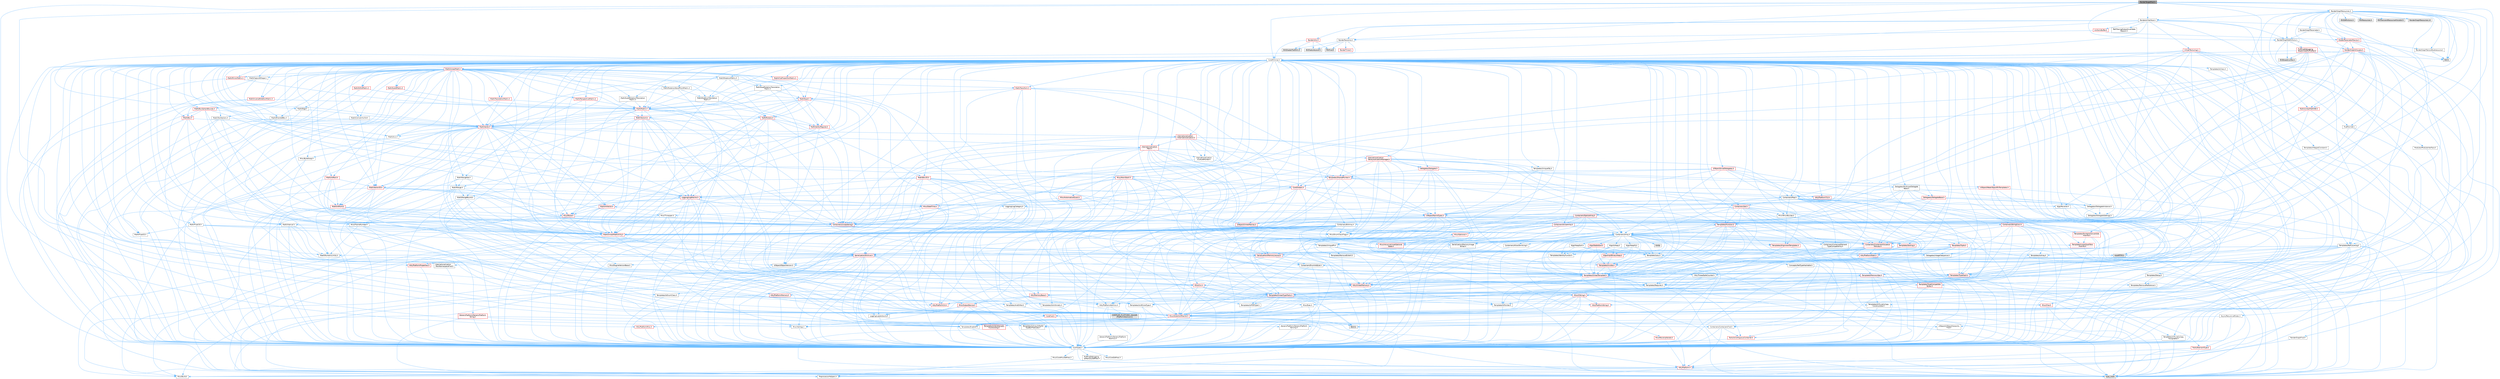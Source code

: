 digraph "RenderTargetPool.h"
{
 // INTERACTIVE_SVG=YES
 // LATEX_PDF_SIZE
  bgcolor="transparent";
  edge [fontname=Helvetica,fontsize=10,labelfontname=Helvetica,labelfontsize=10];
  node [fontname=Helvetica,fontsize=10,shape=box,height=0.2,width=0.4];
  Node1 [id="Node000001",label="RenderTargetPool.h",height=0.2,width=0.4,color="gray40", fillcolor="grey60", style="filled", fontcolor="black",tooltip=" "];
  Node1 -> Node2 [id="edge1_Node000001_Node000002",color="steelblue1",style="solid",tooltip=" "];
  Node2 [id="Node000002",label="Containers/Array.h",height=0.2,width=0.4,color="grey40", fillcolor="white", style="filled",URL="$df/dd0/Array_8h.html",tooltip=" "];
  Node2 -> Node3 [id="edge2_Node000002_Node000003",color="steelblue1",style="solid",tooltip=" "];
  Node3 [id="Node000003",label="CoreTypes.h",height=0.2,width=0.4,color="grey40", fillcolor="white", style="filled",URL="$dc/dec/CoreTypes_8h.html",tooltip=" "];
  Node3 -> Node4 [id="edge3_Node000003_Node000004",color="steelblue1",style="solid",tooltip=" "];
  Node4 [id="Node000004",label="HAL/Platform.h",height=0.2,width=0.4,color="red", fillcolor="#FFF0F0", style="filled",URL="$d9/dd0/Platform_8h.html",tooltip=" "];
  Node4 -> Node5 [id="edge4_Node000004_Node000005",color="steelblue1",style="solid",tooltip=" "];
  Node5 [id="Node000005",label="Misc/Build.h",height=0.2,width=0.4,color="grey40", fillcolor="white", style="filled",URL="$d3/dbb/Build_8h.html",tooltip=" "];
  Node4 -> Node7 [id="edge5_Node000004_Node000007",color="steelblue1",style="solid",tooltip=" "];
  Node7 [id="Node000007",label="type_traits",height=0.2,width=0.4,color="grey60", fillcolor="#E0E0E0", style="filled",tooltip=" "];
  Node4 -> Node8 [id="edge6_Node000004_Node000008",color="steelblue1",style="solid",tooltip=" "];
  Node8 [id="Node000008",label="PreprocessorHelpers.h",height=0.2,width=0.4,color="grey40", fillcolor="white", style="filled",URL="$db/ddb/PreprocessorHelpers_8h.html",tooltip=" "];
  Node3 -> Node14 [id="edge7_Node000003_Node000014",color="steelblue1",style="solid",tooltip=" "];
  Node14 [id="Node000014",label="ProfilingDebugging\l/UMemoryDefines.h",height=0.2,width=0.4,color="grey40", fillcolor="white", style="filled",URL="$d2/da2/UMemoryDefines_8h.html",tooltip=" "];
  Node3 -> Node15 [id="edge8_Node000003_Node000015",color="steelblue1",style="solid",tooltip=" "];
  Node15 [id="Node000015",label="Misc/CoreMiscDefines.h",height=0.2,width=0.4,color="grey40", fillcolor="white", style="filled",URL="$da/d38/CoreMiscDefines_8h.html",tooltip=" "];
  Node15 -> Node4 [id="edge9_Node000015_Node000004",color="steelblue1",style="solid",tooltip=" "];
  Node15 -> Node8 [id="edge10_Node000015_Node000008",color="steelblue1",style="solid",tooltip=" "];
  Node3 -> Node16 [id="edge11_Node000003_Node000016",color="steelblue1",style="solid",tooltip=" "];
  Node16 [id="Node000016",label="Misc/CoreDefines.h",height=0.2,width=0.4,color="grey40", fillcolor="white", style="filled",URL="$d3/dd2/CoreDefines_8h.html",tooltip=" "];
  Node2 -> Node17 [id="edge12_Node000002_Node000017",color="steelblue1",style="solid",tooltip=" "];
  Node17 [id="Node000017",label="Misc/AssertionMacros.h",height=0.2,width=0.4,color="red", fillcolor="#FFF0F0", style="filled",URL="$d0/dfa/AssertionMacros_8h.html",tooltip=" "];
  Node17 -> Node3 [id="edge13_Node000017_Node000003",color="steelblue1",style="solid",tooltip=" "];
  Node17 -> Node4 [id="edge14_Node000017_Node000004",color="steelblue1",style="solid",tooltip=" "];
  Node17 -> Node18 [id="edge15_Node000017_Node000018",color="steelblue1",style="solid",tooltip=" "];
  Node18 [id="Node000018",label="HAL/PlatformMisc.h",height=0.2,width=0.4,color="red", fillcolor="#FFF0F0", style="filled",URL="$d0/df5/PlatformMisc_8h.html",tooltip=" "];
  Node18 -> Node3 [id="edge16_Node000018_Node000003",color="steelblue1",style="solid",tooltip=" "];
  Node17 -> Node8 [id="edge17_Node000017_Node000008",color="steelblue1",style="solid",tooltip=" "];
  Node17 -> Node54 [id="edge18_Node000017_Node000054",color="steelblue1",style="solid",tooltip=" "];
  Node54 [id="Node000054",label="Templates/EnableIf.h",height=0.2,width=0.4,color="grey40", fillcolor="white", style="filled",URL="$d7/d60/EnableIf_8h.html",tooltip=" "];
  Node54 -> Node3 [id="edge19_Node000054_Node000003",color="steelblue1",style="solid",tooltip=" "];
  Node17 -> Node55 [id="edge20_Node000017_Node000055",color="steelblue1",style="solid",tooltip=" "];
  Node55 [id="Node000055",label="Templates/IsArrayOrRefOf\lTypeByPredicate.h",height=0.2,width=0.4,color="grey40", fillcolor="white", style="filled",URL="$d6/da1/IsArrayOrRefOfTypeByPredicate_8h.html",tooltip=" "];
  Node55 -> Node3 [id="edge21_Node000055_Node000003",color="steelblue1",style="solid",tooltip=" "];
  Node17 -> Node56 [id="edge22_Node000017_Node000056",color="steelblue1",style="solid",tooltip=" "];
  Node56 [id="Node000056",label="Templates/IsValidVariadic\lFunctionArg.h",height=0.2,width=0.4,color="red", fillcolor="#FFF0F0", style="filled",URL="$d0/dc8/IsValidVariadicFunctionArg_8h.html",tooltip=" "];
  Node56 -> Node3 [id="edge23_Node000056_Node000003",color="steelblue1",style="solid",tooltip=" "];
  Node56 -> Node7 [id="edge24_Node000056_Node000007",color="steelblue1",style="solid",tooltip=" "];
  Node17 -> Node60 [id="edge25_Node000017_Node000060",color="steelblue1",style="solid",tooltip=" "];
  Node60 [id="Node000060",label="Misc/VarArgs.h",height=0.2,width=0.4,color="grey40", fillcolor="white", style="filled",URL="$d5/d6f/VarArgs_8h.html",tooltip=" "];
  Node60 -> Node3 [id="edge26_Node000060_Node000003",color="steelblue1",style="solid",tooltip=" "];
  Node17 -> Node67 [id="edge27_Node000017_Node000067",color="steelblue1",style="solid",tooltip=" "];
  Node67 [id="Node000067",label="atomic",height=0.2,width=0.4,color="grey60", fillcolor="#E0E0E0", style="filled",tooltip=" "];
  Node2 -> Node68 [id="edge28_Node000002_Node000068",color="steelblue1",style="solid",tooltip=" "];
  Node68 [id="Node000068",label="Misc/IntrusiveUnsetOptional\lState.h",height=0.2,width=0.4,color="red", fillcolor="#FFF0F0", style="filled",URL="$d2/d0a/IntrusiveUnsetOptionalState_8h.html",tooltip=" "];
  Node2 -> Node70 [id="edge29_Node000002_Node000070",color="steelblue1",style="solid",tooltip=" "];
  Node70 [id="Node000070",label="Misc/ReverseIterate.h",height=0.2,width=0.4,color="red", fillcolor="#FFF0F0", style="filled",URL="$db/de3/ReverseIterate_8h.html",tooltip=" "];
  Node70 -> Node4 [id="edge30_Node000070_Node000004",color="steelblue1",style="solid",tooltip=" "];
  Node2 -> Node72 [id="edge31_Node000002_Node000072",color="steelblue1",style="solid",tooltip=" "];
  Node72 [id="Node000072",label="HAL/UnrealMemory.h",height=0.2,width=0.4,color="red", fillcolor="#FFF0F0", style="filled",URL="$d9/d96/UnrealMemory_8h.html",tooltip=" "];
  Node72 -> Node3 [id="edge32_Node000072_Node000003",color="steelblue1",style="solid",tooltip=" "];
  Node72 -> Node76 [id="edge33_Node000072_Node000076",color="steelblue1",style="solid",tooltip=" "];
  Node76 [id="Node000076",label="HAL/MemoryBase.h",height=0.2,width=0.4,color="red", fillcolor="#FFF0F0", style="filled",URL="$d6/d9f/MemoryBase_8h.html",tooltip=" "];
  Node76 -> Node3 [id="edge34_Node000076_Node000003",color="steelblue1",style="solid",tooltip=" "];
  Node76 -> Node47 [id="edge35_Node000076_Node000047",color="steelblue1",style="solid",tooltip=" "];
  Node47 [id="Node000047",label="HAL/PlatformAtomics.h",height=0.2,width=0.4,color="grey40", fillcolor="white", style="filled",URL="$d3/d36/PlatformAtomics_8h.html",tooltip=" "];
  Node47 -> Node3 [id="edge36_Node000047_Node000003",color="steelblue1",style="solid",tooltip=" "];
  Node47 -> Node48 [id="edge37_Node000047_Node000048",color="steelblue1",style="solid",tooltip=" "];
  Node48 [id="Node000048",label="GenericPlatform/GenericPlatform\lAtomics.h",height=0.2,width=0.4,color="grey40", fillcolor="white", style="filled",URL="$da/d72/GenericPlatformAtomics_8h.html",tooltip=" "];
  Node48 -> Node3 [id="edge38_Node000048_Node000003",color="steelblue1",style="solid",tooltip=" "];
  Node47 -> Node49 [id="edge39_Node000047_Node000049",color="steelblue1",style="solid",tooltip=" "];
  Node49 [id="Node000049",label="COMPILED_PLATFORM_HEADER\l(PlatformAtomics.h)",height=0.2,width=0.4,color="grey60", fillcolor="#E0E0E0", style="filled",tooltip=" "];
  Node76 -> Node30 [id="edge40_Node000076_Node000030",color="steelblue1",style="solid",tooltip=" "];
  Node30 [id="Node000030",label="HAL/PlatformCrt.h",height=0.2,width=0.4,color="red", fillcolor="#FFF0F0", style="filled",URL="$d8/d75/PlatformCrt_8h.html",tooltip=" "];
  Node76 -> Node77 [id="edge41_Node000076_Node000077",color="steelblue1",style="solid",tooltip=" "];
  Node77 [id="Node000077",label="Misc/Exec.h",height=0.2,width=0.4,color="grey40", fillcolor="white", style="filled",URL="$de/ddb/Exec_8h.html",tooltip=" "];
  Node77 -> Node3 [id="edge42_Node000077_Node000003",color="steelblue1",style="solid",tooltip=" "];
  Node77 -> Node17 [id="edge43_Node000077_Node000017",color="steelblue1",style="solid",tooltip=" "];
  Node76 -> Node78 [id="edge44_Node000076_Node000078",color="steelblue1",style="solid",tooltip=" "];
  Node78 [id="Node000078",label="Misc/OutputDevice.h",height=0.2,width=0.4,color="red", fillcolor="#FFF0F0", style="filled",URL="$d7/d32/OutputDevice_8h.html",tooltip=" "];
  Node78 -> Node25 [id="edge45_Node000078_Node000025",color="steelblue1",style="solid",tooltip=" "];
  Node25 [id="Node000025",label="CoreFwd.h",height=0.2,width=0.4,color="red", fillcolor="#FFF0F0", style="filled",URL="$d1/d1e/CoreFwd_8h.html",tooltip=" "];
  Node25 -> Node3 [id="edge46_Node000025_Node000003",color="steelblue1",style="solid",tooltip=" "];
  Node25 -> Node26 [id="edge47_Node000025_Node000026",color="steelblue1",style="solid",tooltip=" "];
  Node26 [id="Node000026",label="Containers/ContainersFwd.h",height=0.2,width=0.4,color="grey40", fillcolor="white", style="filled",URL="$d4/d0a/ContainersFwd_8h.html",tooltip=" "];
  Node26 -> Node4 [id="edge48_Node000026_Node000004",color="steelblue1",style="solid",tooltip=" "];
  Node26 -> Node3 [id="edge49_Node000026_Node000003",color="steelblue1",style="solid",tooltip=" "];
  Node26 -> Node23 [id="edge50_Node000026_Node000023",color="steelblue1",style="solid",tooltip=" "];
  Node23 [id="Node000023",label="Traits/IsContiguousContainer.h",height=0.2,width=0.4,color="red", fillcolor="#FFF0F0", style="filled",URL="$d5/d3c/IsContiguousContainer_8h.html",tooltip=" "];
  Node23 -> Node3 [id="edge51_Node000023_Node000003",color="steelblue1",style="solid",tooltip=" "];
  Node25 -> Node28 [id="edge52_Node000025_Node000028",color="steelblue1",style="solid",tooltip=" "];
  Node28 [id="Node000028",label="UObject/UObjectHierarchy\lFwd.h",height=0.2,width=0.4,color="grey40", fillcolor="white", style="filled",URL="$d3/d13/UObjectHierarchyFwd_8h.html",tooltip=" "];
  Node78 -> Node3 [id="edge53_Node000078_Node000003",color="steelblue1",style="solid",tooltip=" "];
  Node78 -> Node79 [id="edge54_Node000078_Node000079",color="steelblue1",style="solid",tooltip=" "];
  Node79 [id="Node000079",label="Logging/LogVerbosity.h",height=0.2,width=0.4,color="grey40", fillcolor="white", style="filled",URL="$d2/d8f/LogVerbosity_8h.html",tooltip=" "];
  Node79 -> Node3 [id="edge55_Node000079_Node000003",color="steelblue1",style="solid",tooltip=" "];
  Node78 -> Node60 [id="edge56_Node000078_Node000060",color="steelblue1",style="solid",tooltip=" "];
  Node78 -> Node55 [id="edge57_Node000078_Node000055",color="steelblue1",style="solid",tooltip=" "];
  Node78 -> Node56 [id="edge58_Node000078_Node000056",color="steelblue1",style="solid",tooltip=" "];
  Node72 -> Node89 [id="edge59_Node000072_Node000089",color="steelblue1",style="solid",tooltip=" "];
  Node89 [id="Node000089",label="HAL/PlatformMemory.h",height=0.2,width=0.4,color="red", fillcolor="#FFF0F0", style="filled",URL="$de/d68/PlatformMemory_8h.html",tooltip=" "];
  Node89 -> Node3 [id="edge60_Node000089_Node000003",color="steelblue1",style="solid",tooltip=" "];
  Node72 -> Node92 [id="edge61_Node000072_Node000092",color="steelblue1",style="solid",tooltip=" "];
  Node92 [id="Node000092",label="Templates/IsPointer.h",height=0.2,width=0.4,color="grey40", fillcolor="white", style="filled",URL="$d7/d05/IsPointer_8h.html",tooltip=" "];
  Node92 -> Node3 [id="edge62_Node000092_Node000003",color="steelblue1",style="solid",tooltip=" "];
  Node2 -> Node93 [id="edge63_Node000002_Node000093",color="steelblue1",style="solid",tooltip=" "];
  Node93 [id="Node000093",label="Templates/UnrealTypeTraits.h",height=0.2,width=0.4,color="red", fillcolor="#FFF0F0", style="filled",URL="$d2/d2d/UnrealTypeTraits_8h.html",tooltip=" "];
  Node93 -> Node3 [id="edge64_Node000093_Node000003",color="steelblue1",style="solid",tooltip=" "];
  Node93 -> Node92 [id="edge65_Node000093_Node000092",color="steelblue1",style="solid",tooltip=" "];
  Node93 -> Node17 [id="edge66_Node000093_Node000017",color="steelblue1",style="solid",tooltip=" "];
  Node93 -> Node85 [id="edge67_Node000093_Node000085",color="steelblue1",style="solid",tooltip=" "];
  Node85 [id="Node000085",label="Templates/AndOrNot.h",height=0.2,width=0.4,color="grey40", fillcolor="white", style="filled",URL="$db/d0a/AndOrNot_8h.html",tooltip=" "];
  Node85 -> Node3 [id="edge68_Node000085_Node000003",color="steelblue1",style="solid",tooltip=" "];
  Node93 -> Node54 [id="edge69_Node000093_Node000054",color="steelblue1",style="solid",tooltip=" "];
  Node93 -> Node94 [id="edge70_Node000093_Node000094",color="steelblue1",style="solid",tooltip=" "];
  Node94 [id="Node000094",label="Templates/IsArithmetic.h",height=0.2,width=0.4,color="grey40", fillcolor="white", style="filled",URL="$d2/d5d/IsArithmetic_8h.html",tooltip=" "];
  Node94 -> Node3 [id="edge71_Node000094_Node000003",color="steelblue1",style="solid",tooltip=" "];
  Node93 -> Node96 [id="edge72_Node000093_Node000096",color="steelblue1",style="solid",tooltip=" "];
  Node96 [id="Node000096",label="Templates/IsPODType.h",height=0.2,width=0.4,color="grey40", fillcolor="white", style="filled",URL="$d7/db1/IsPODType_8h.html",tooltip=" "];
  Node96 -> Node3 [id="edge73_Node000096_Node000003",color="steelblue1",style="solid",tooltip=" "];
  Node93 -> Node97 [id="edge74_Node000093_Node000097",color="steelblue1",style="solid",tooltip=" "];
  Node97 [id="Node000097",label="Templates/IsUECoreType.h",height=0.2,width=0.4,color="grey40", fillcolor="white", style="filled",URL="$d1/db8/IsUECoreType_8h.html",tooltip=" "];
  Node97 -> Node3 [id="edge75_Node000097_Node000003",color="steelblue1",style="solid",tooltip=" "];
  Node97 -> Node7 [id="edge76_Node000097_Node000007",color="steelblue1",style="solid",tooltip=" "];
  Node93 -> Node86 [id="edge77_Node000093_Node000086",color="steelblue1",style="solid",tooltip=" "];
  Node86 [id="Node000086",label="Templates/IsTriviallyCopy\lConstructible.h",height=0.2,width=0.4,color="grey40", fillcolor="white", style="filled",URL="$d3/d78/IsTriviallyCopyConstructible_8h.html",tooltip=" "];
  Node86 -> Node3 [id="edge78_Node000086_Node000003",color="steelblue1",style="solid",tooltip=" "];
  Node86 -> Node7 [id="edge79_Node000086_Node000007",color="steelblue1",style="solid",tooltip=" "];
  Node2 -> Node98 [id="edge80_Node000002_Node000098",color="steelblue1",style="solid",tooltip=" "];
  Node98 [id="Node000098",label="Templates/UnrealTemplate.h",height=0.2,width=0.4,color="red", fillcolor="#FFF0F0", style="filled",URL="$d4/d24/UnrealTemplate_8h.html",tooltip=" "];
  Node98 -> Node3 [id="edge81_Node000098_Node000003",color="steelblue1",style="solid",tooltip=" "];
  Node98 -> Node92 [id="edge82_Node000098_Node000092",color="steelblue1",style="solid",tooltip=" "];
  Node98 -> Node72 [id="edge83_Node000098_Node000072",color="steelblue1",style="solid",tooltip=" "];
  Node98 -> Node93 [id="edge84_Node000098_Node000093",color="steelblue1",style="solid",tooltip=" "];
  Node98 -> Node101 [id="edge85_Node000098_Node000101",color="steelblue1",style="solid",tooltip=" "];
  Node101 [id="Node000101",label="Templates/RemoveReference.h",height=0.2,width=0.4,color="grey40", fillcolor="white", style="filled",URL="$da/dbe/RemoveReference_8h.html",tooltip=" "];
  Node101 -> Node3 [id="edge86_Node000101_Node000003",color="steelblue1",style="solid",tooltip=" "];
  Node98 -> Node62 [id="edge87_Node000098_Node000062",color="steelblue1",style="solid",tooltip=" "];
  Node62 [id="Node000062",label="Templates/Requires.h",height=0.2,width=0.4,color="grey40", fillcolor="white", style="filled",URL="$dc/d96/Requires_8h.html",tooltip=" "];
  Node62 -> Node54 [id="edge88_Node000062_Node000054",color="steelblue1",style="solid",tooltip=" "];
  Node62 -> Node7 [id="edge89_Node000062_Node000007",color="steelblue1",style="solid",tooltip=" "];
  Node98 -> Node102 [id="edge90_Node000098_Node000102",color="steelblue1",style="solid",tooltip=" "];
  Node102 [id="Node000102",label="Templates/TypeCompatible\lBytes.h",height=0.2,width=0.4,color="red", fillcolor="#FFF0F0", style="filled",URL="$df/d0a/TypeCompatibleBytes_8h.html",tooltip=" "];
  Node102 -> Node3 [id="edge91_Node000102_Node000003",color="steelblue1",style="solid",tooltip=" "];
  Node102 -> Node7 [id="edge92_Node000102_Node000007",color="steelblue1",style="solid",tooltip=" "];
  Node98 -> Node23 [id="edge93_Node000098_Node000023",color="steelblue1",style="solid",tooltip=" "];
  Node98 -> Node7 [id="edge94_Node000098_Node000007",color="steelblue1",style="solid",tooltip=" "];
  Node2 -> Node104 [id="edge95_Node000002_Node000104",color="steelblue1",style="solid",tooltip=" "];
  Node104 [id="Node000104",label="Containers/AllowShrinking.h",height=0.2,width=0.4,color="grey40", fillcolor="white", style="filled",URL="$d7/d1a/AllowShrinking_8h.html",tooltip=" "];
  Node104 -> Node3 [id="edge96_Node000104_Node000003",color="steelblue1",style="solid",tooltip=" "];
  Node2 -> Node105 [id="edge97_Node000002_Node000105",color="steelblue1",style="solid",tooltip=" "];
  Node105 [id="Node000105",label="Containers/ContainerAllocation\lPolicies.h",height=0.2,width=0.4,color="red", fillcolor="#FFF0F0", style="filled",URL="$d7/dff/ContainerAllocationPolicies_8h.html",tooltip=" "];
  Node105 -> Node3 [id="edge98_Node000105_Node000003",color="steelblue1",style="solid",tooltip=" "];
  Node105 -> Node105 [id="edge99_Node000105_Node000105",color="steelblue1",style="solid",tooltip=" "];
  Node105 -> Node107 [id="edge100_Node000105_Node000107",color="steelblue1",style="solid",tooltip=" "];
  Node107 [id="Node000107",label="HAL/PlatformMath.h",height=0.2,width=0.4,color="red", fillcolor="#FFF0F0", style="filled",URL="$dc/d53/PlatformMath_8h.html",tooltip=" "];
  Node107 -> Node3 [id="edge101_Node000107_Node000003",color="steelblue1",style="solid",tooltip=" "];
  Node105 -> Node72 [id="edge102_Node000105_Node000072",color="steelblue1",style="solid",tooltip=" "];
  Node105 -> Node40 [id="edge103_Node000105_Node000040",color="steelblue1",style="solid",tooltip=" "];
  Node40 [id="Node000040",label="Math/NumericLimits.h",height=0.2,width=0.4,color="grey40", fillcolor="white", style="filled",URL="$df/d1b/NumericLimits_8h.html",tooltip=" "];
  Node40 -> Node3 [id="edge104_Node000040_Node000003",color="steelblue1",style="solid",tooltip=" "];
  Node105 -> Node17 [id="edge105_Node000105_Node000017",color="steelblue1",style="solid",tooltip=" "];
  Node105 -> Node116 [id="edge106_Node000105_Node000116",color="steelblue1",style="solid",tooltip=" "];
  Node116 [id="Node000116",label="Templates/MemoryOps.h",height=0.2,width=0.4,color="red", fillcolor="#FFF0F0", style="filled",URL="$db/dea/MemoryOps_8h.html",tooltip=" "];
  Node116 -> Node3 [id="edge107_Node000116_Node000003",color="steelblue1",style="solid",tooltip=" "];
  Node116 -> Node72 [id="edge108_Node000116_Node000072",color="steelblue1",style="solid",tooltip=" "];
  Node116 -> Node87 [id="edge109_Node000116_Node000087",color="steelblue1",style="solid",tooltip=" "];
  Node87 [id="Node000087",label="Templates/IsTriviallyCopy\lAssignable.h",height=0.2,width=0.4,color="grey40", fillcolor="white", style="filled",URL="$d2/df2/IsTriviallyCopyAssignable_8h.html",tooltip=" "];
  Node87 -> Node3 [id="edge110_Node000087_Node000003",color="steelblue1",style="solid",tooltip=" "];
  Node87 -> Node7 [id="edge111_Node000087_Node000007",color="steelblue1",style="solid",tooltip=" "];
  Node116 -> Node86 [id="edge112_Node000116_Node000086",color="steelblue1",style="solid",tooltip=" "];
  Node116 -> Node62 [id="edge113_Node000116_Node000062",color="steelblue1",style="solid",tooltip=" "];
  Node116 -> Node93 [id="edge114_Node000116_Node000093",color="steelblue1",style="solid",tooltip=" "];
  Node116 -> Node7 [id="edge115_Node000116_Node000007",color="steelblue1",style="solid",tooltip=" "];
  Node105 -> Node102 [id="edge116_Node000105_Node000102",color="steelblue1",style="solid",tooltip=" "];
  Node105 -> Node7 [id="edge117_Node000105_Node000007",color="steelblue1",style="solid",tooltip=" "];
  Node2 -> Node117 [id="edge118_Node000002_Node000117",color="steelblue1",style="solid",tooltip=" "];
  Node117 [id="Node000117",label="Containers/ContainerElement\lTypeCompatibility.h",height=0.2,width=0.4,color="grey40", fillcolor="white", style="filled",URL="$df/ddf/ContainerElementTypeCompatibility_8h.html",tooltip=" "];
  Node117 -> Node3 [id="edge119_Node000117_Node000003",color="steelblue1",style="solid",tooltip=" "];
  Node117 -> Node93 [id="edge120_Node000117_Node000093",color="steelblue1",style="solid",tooltip=" "];
  Node2 -> Node118 [id="edge121_Node000002_Node000118",color="steelblue1",style="solid",tooltip=" "];
  Node118 [id="Node000118",label="Serialization/Archive.h",height=0.2,width=0.4,color="red", fillcolor="#FFF0F0", style="filled",URL="$d7/d3b/Archive_8h.html",tooltip=" "];
  Node118 -> Node25 [id="edge122_Node000118_Node000025",color="steelblue1",style="solid",tooltip=" "];
  Node118 -> Node3 [id="edge123_Node000118_Node000003",color="steelblue1",style="solid",tooltip=" "];
  Node118 -> Node119 [id="edge124_Node000118_Node000119",color="steelblue1",style="solid",tooltip=" "];
  Node119 [id="Node000119",label="HAL/PlatformProperties.h",height=0.2,width=0.4,color="red", fillcolor="#FFF0F0", style="filled",URL="$d9/db0/PlatformProperties_8h.html",tooltip=" "];
  Node119 -> Node3 [id="edge125_Node000119_Node000003",color="steelblue1",style="solid",tooltip=" "];
  Node118 -> Node122 [id="edge126_Node000118_Node000122",color="steelblue1",style="solid",tooltip=" "];
  Node122 [id="Node000122",label="Internationalization\l/TextNamespaceFwd.h",height=0.2,width=0.4,color="grey40", fillcolor="white", style="filled",URL="$d8/d97/TextNamespaceFwd_8h.html",tooltip=" "];
  Node122 -> Node3 [id="edge127_Node000122_Node000003",color="steelblue1",style="solid",tooltip=" "];
  Node118 -> Node17 [id="edge128_Node000118_Node000017",color="steelblue1",style="solid",tooltip=" "];
  Node118 -> Node5 [id="edge129_Node000118_Node000005",color="steelblue1",style="solid",tooltip=" "];
  Node118 -> Node123 [id="edge130_Node000118_Node000123",color="steelblue1",style="solid",tooltip=" "];
  Node123 [id="Node000123",label="Misc/EngineVersionBase.h",height=0.2,width=0.4,color="grey40", fillcolor="white", style="filled",URL="$d5/d2b/EngineVersionBase_8h.html",tooltip=" "];
  Node123 -> Node3 [id="edge131_Node000123_Node000003",color="steelblue1",style="solid",tooltip=" "];
  Node118 -> Node60 [id="edge132_Node000118_Node000060",color="steelblue1",style="solid",tooltip=" "];
  Node118 -> Node54 [id="edge133_Node000118_Node000054",color="steelblue1",style="solid",tooltip=" "];
  Node118 -> Node55 [id="edge134_Node000118_Node000055",color="steelblue1",style="solid",tooltip=" "];
  Node118 -> Node126 [id="edge135_Node000118_Node000126",color="steelblue1",style="solid",tooltip=" "];
  Node126 [id="Node000126",label="Templates/IsEnumClass.h",height=0.2,width=0.4,color="grey40", fillcolor="white", style="filled",URL="$d7/d15/IsEnumClass_8h.html",tooltip=" "];
  Node126 -> Node3 [id="edge136_Node000126_Node000003",color="steelblue1",style="solid",tooltip=" "];
  Node126 -> Node85 [id="edge137_Node000126_Node000085",color="steelblue1",style="solid",tooltip=" "];
  Node118 -> Node56 [id="edge138_Node000118_Node000056",color="steelblue1",style="solid",tooltip=" "];
  Node118 -> Node98 [id="edge139_Node000118_Node000098",color="steelblue1",style="solid",tooltip=" "];
  Node118 -> Node127 [id="edge140_Node000118_Node000127",color="steelblue1",style="solid",tooltip=" "];
  Node127 [id="Node000127",label="UObject/ObjectVersion.h",height=0.2,width=0.4,color="grey40", fillcolor="white", style="filled",URL="$da/d63/ObjectVersion_8h.html",tooltip=" "];
  Node127 -> Node3 [id="edge141_Node000127_Node000003",color="steelblue1",style="solid",tooltip=" "];
  Node2 -> Node128 [id="edge142_Node000002_Node000128",color="steelblue1",style="solid",tooltip=" "];
  Node128 [id="Node000128",label="Serialization/MemoryImage\lWriter.h",height=0.2,width=0.4,color="grey40", fillcolor="white", style="filled",URL="$d0/d08/MemoryImageWriter_8h.html",tooltip=" "];
  Node128 -> Node3 [id="edge143_Node000128_Node000003",color="steelblue1",style="solid",tooltip=" "];
  Node128 -> Node129 [id="edge144_Node000128_Node000129",color="steelblue1",style="solid",tooltip=" "];
  Node129 [id="Node000129",label="Serialization/MemoryLayout.h",height=0.2,width=0.4,color="red", fillcolor="#FFF0F0", style="filled",URL="$d7/d66/MemoryLayout_8h.html",tooltip=" "];
  Node129 -> Node132 [id="edge145_Node000129_Node000132",color="steelblue1",style="solid",tooltip=" "];
  Node132 [id="Node000132",label="Containers/EnumAsByte.h",height=0.2,width=0.4,color="grey40", fillcolor="white", style="filled",URL="$d6/d9a/EnumAsByte_8h.html",tooltip=" "];
  Node132 -> Node3 [id="edge146_Node000132_Node000003",color="steelblue1",style="solid",tooltip=" "];
  Node132 -> Node96 [id="edge147_Node000132_Node000096",color="steelblue1",style="solid",tooltip=" "];
  Node132 -> Node133 [id="edge148_Node000132_Node000133",color="steelblue1",style="solid",tooltip=" "];
  Node133 [id="Node000133",label="Templates/TypeHash.h",height=0.2,width=0.4,color="red", fillcolor="#FFF0F0", style="filled",URL="$d1/d62/TypeHash_8h.html",tooltip=" "];
  Node133 -> Node3 [id="edge149_Node000133_Node000003",color="steelblue1",style="solid",tooltip=" "];
  Node133 -> Node62 [id="edge150_Node000133_Node000062",color="steelblue1",style="solid",tooltip=" "];
  Node133 -> Node134 [id="edge151_Node000133_Node000134",color="steelblue1",style="solid",tooltip=" "];
  Node134 [id="Node000134",label="Misc/Crc.h",height=0.2,width=0.4,color="red", fillcolor="#FFF0F0", style="filled",URL="$d4/dd2/Crc_8h.html",tooltip=" "];
  Node134 -> Node3 [id="edge152_Node000134_Node000003",color="steelblue1",style="solid",tooltip=" "];
  Node134 -> Node74 [id="edge153_Node000134_Node000074",color="steelblue1",style="solid",tooltip=" "];
  Node74 [id="Node000074",label="HAL/PlatformString.h",height=0.2,width=0.4,color="red", fillcolor="#FFF0F0", style="filled",URL="$db/db5/PlatformString_8h.html",tooltip=" "];
  Node74 -> Node3 [id="edge154_Node000074_Node000003",color="steelblue1",style="solid",tooltip=" "];
  Node134 -> Node17 [id="edge155_Node000134_Node000017",color="steelblue1",style="solid",tooltip=" "];
  Node134 -> Node135 [id="edge156_Node000134_Node000135",color="steelblue1",style="solid",tooltip=" "];
  Node135 [id="Node000135",label="Misc/CString.h",height=0.2,width=0.4,color="red", fillcolor="#FFF0F0", style="filled",URL="$d2/d49/CString_8h.html",tooltip=" "];
  Node135 -> Node3 [id="edge157_Node000135_Node000003",color="steelblue1",style="solid",tooltip=" "];
  Node135 -> Node30 [id="edge158_Node000135_Node000030",color="steelblue1",style="solid",tooltip=" "];
  Node135 -> Node74 [id="edge159_Node000135_Node000074",color="steelblue1",style="solid",tooltip=" "];
  Node135 -> Node17 [id="edge160_Node000135_Node000017",color="steelblue1",style="solid",tooltip=" "];
  Node135 -> Node136 [id="edge161_Node000135_Node000136",color="steelblue1",style="solid",tooltip=" "];
  Node136 [id="Node000136",label="Misc/Char.h",height=0.2,width=0.4,color="red", fillcolor="#FFF0F0", style="filled",URL="$d0/d58/Char_8h.html",tooltip=" "];
  Node136 -> Node3 [id="edge162_Node000136_Node000003",color="steelblue1",style="solid",tooltip=" "];
  Node136 -> Node7 [id="edge163_Node000136_Node000007",color="steelblue1",style="solid",tooltip=" "];
  Node135 -> Node60 [id="edge164_Node000135_Node000060",color="steelblue1",style="solid",tooltip=" "];
  Node135 -> Node55 [id="edge165_Node000135_Node000055",color="steelblue1",style="solid",tooltip=" "];
  Node135 -> Node56 [id="edge166_Node000135_Node000056",color="steelblue1",style="solid",tooltip=" "];
  Node134 -> Node136 [id="edge167_Node000134_Node000136",color="steelblue1",style="solid",tooltip=" "];
  Node134 -> Node93 [id="edge168_Node000134_Node000093",color="steelblue1",style="solid",tooltip=" "];
  Node133 -> Node7 [id="edge169_Node000133_Node000007",color="steelblue1",style="solid",tooltip=" "];
  Node129 -> Node72 [id="edge170_Node000129_Node000072",color="steelblue1",style="solid",tooltip=" "];
  Node129 -> Node54 [id="edge171_Node000129_Node000054",color="steelblue1",style="solid",tooltip=" "];
  Node129 -> Node98 [id="edge172_Node000129_Node000098",color="steelblue1",style="solid",tooltip=" "];
  Node2 -> Node142 [id="edge173_Node000002_Node000142",color="steelblue1",style="solid",tooltip=" "];
  Node142 [id="Node000142",label="Algo/Heapify.h",height=0.2,width=0.4,color="grey40", fillcolor="white", style="filled",URL="$d0/d2a/Heapify_8h.html",tooltip=" "];
  Node142 -> Node143 [id="edge174_Node000142_Node000143",color="steelblue1",style="solid",tooltip=" "];
  Node143 [id="Node000143",label="Algo/Impl/BinaryHeap.h",height=0.2,width=0.4,color="red", fillcolor="#FFF0F0", style="filled",URL="$d7/da3/Algo_2Impl_2BinaryHeap_8h.html",tooltip=" "];
  Node143 -> Node144 [id="edge175_Node000143_Node000144",color="steelblue1",style="solid",tooltip=" "];
  Node144 [id="Node000144",label="Templates/Invoke.h",height=0.2,width=0.4,color="red", fillcolor="#FFF0F0", style="filled",URL="$d7/deb/Invoke_8h.html",tooltip=" "];
  Node144 -> Node3 [id="edge176_Node000144_Node000003",color="steelblue1",style="solid",tooltip=" "];
  Node144 -> Node98 [id="edge177_Node000144_Node000098",color="steelblue1",style="solid",tooltip=" "];
  Node144 -> Node7 [id="edge178_Node000144_Node000007",color="steelblue1",style="solid",tooltip=" "];
  Node143 -> Node7 [id="edge179_Node000143_Node000007",color="steelblue1",style="solid",tooltip=" "];
  Node142 -> Node148 [id="edge180_Node000142_Node000148",color="steelblue1",style="solid",tooltip=" "];
  Node148 [id="Node000148",label="Templates/IdentityFunctor.h",height=0.2,width=0.4,color="grey40", fillcolor="white", style="filled",URL="$d7/d2e/IdentityFunctor_8h.html",tooltip=" "];
  Node148 -> Node4 [id="edge181_Node000148_Node000004",color="steelblue1",style="solid",tooltip=" "];
  Node142 -> Node144 [id="edge182_Node000142_Node000144",color="steelblue1",style="solid",tooltip=" "];
  Node142 -> Node149 [id="edge183_Node000142_Node000149",color="steelblue1",style="solid",tooltip=" "];
  Node149 [id="Node000149",label="Templates/Less.h",height=0.2,width=0.4,color="grey40", fillcolor="white", style="filled",URL="$de/dc8/Less_8h.html",tooltip=" "];
  Node149 -> Node3 [id="edge184_Node000149_Node000003",color="steelblue1",style="solid",tooltip=" "];
  Node149 -> Node98 [id="edge185_Node000149_Node000098",color="steelblue1",style="solid",tooltip=" "];
  Node142 -> Node98 [id="edge186_Node000142_Node000098",color="steelblue1",style="solid",tooltip=" "];
  Node2 -> Node150 [id="edge187_Node000002_Node000150",color="steelblue1",style="solid",tooltip=" "];
  Node150 [id="Node000150",label="Algo/HeapSort.h",height=0.2,width=0.4,color="grey40", fillcolor="white", style="filled",URL="$d3/d92/HeapSort_8h.html",tooltip=" "];
  Node150 -> Node143 [id="edge188_Node000150_Node000143",color="steelblue1",style="solid",tooltip=" "];
  Node150 -> Node148 [id="edge189_Node000150_Node000148",color="steelblue1",style="solid",tooltip=" "];
  Node150 -> Node149 [id="edge190_Node000150_Node000149",color="steelblue1",style="solid",tooltip=" "];
  Node150 -> Node98 [id="edge191_Node000150_Node000098",color="steelblue1",style="solid",tooltip=" "];
  Node2 -> Node151 [id="edge192_Node000002_Node000151",color="steelblue1",style="solid",tooltip=" "];
  Node151 [id="Node000151",label="Algo/IsHeap.h",height=0.2,width=0.4,color="grey40", fillcolor="white", style="filled",URL="$de/d32/IsHeap_8h.html",tooltip=" "];
  Node151 -> Node143 [id="edge193_Node000151_Node000143",color="steelblue1",style="solid",tooltip=" "];
  Node151 -> Node148 [id="edge194_Node000151_Node000148",color="steelblue1",style="solid",tooltip=" "];
  Node151 -> Node144 [id="edge195_Node000151_Node000144",color="steelblue1",style="solid",tooltip=" "];
  Node151 -> Node149 [id="edge196_Node000151_Node000149",color="steelblue1",style="solid",tooltip=" "];
  Node151 -> Node98 [id="edge197_Node000151_Node000098",color="steelblue1",style="solid",tooltip=" "];
  Node2 -> Node143 [id="edge198_Node000002_Node000143",color="steelblue1",style="solid",tooltip=" "];
  Node2 -> Node152 [id="edge199_Node000002_Node000152",color="steelblue1",style="solid",tooltip=" "];
  Node152 [id="Node000152",label="Algo/StableSort.h",height=0.2,width=0.4,color="red", fillcolor="#FFF0F0", style="filled",URL="$d7/d3c/StableSort_8h.html",tooltip=" "];
  Node152 -> Node148 [id="edge200_Node000152_Node000148",color="steelblue1",style="solid",tooltip=" "];
  Node152 -> Node144 [id="edge201_Node000152_Node000144",color="steelblue1",style="solid",tooltip=" "];
  Node152 -> Node149 [id="edge202_Node000152_Node000149",color="steelblue1",style="solid",tooltip=" "];
  Node152 -> Node98 [id="edge203_Node000152_Node000098",color="steelblue1",style="solid",tooltip=" "];
  Node2 -> Node155 [id="edge204_Node000002_Node000155",color="steelblue1",style="solid",tooltip=" "];
  Node155 [id="Node000155",label="Concepts/GetTypeHashable.h",height=0.2,width=0.4,color="grey40", fillcolor="white", style="filled",URL="$d3/da2/GetTypeHashable_8h.html",tooltip=" "];
  Node155 -> Node3 [id="edge205_Node000155_Node000003",color="steelblue1",style="solid",tooltip=" "];
  Node155 -> Node133 [id="edge206_Node000155_Node000133",color="steelblue1",style="solid",tooltip=" "];
  Node2 -> Node148 [id="edge207_Node000002_Node000148",color="steelblue1",style="solid",tooltip=" "];
  Node2 -> Node144 [id="edge208_Node000002_Node000144",color="steelblue1",style="solid",tooltip=" "];
  Node2 -> Node149 [id="edge209_Node000002_Node000149",color="steelblue1",style="solid",tooltip=" "];
  Node2 -> Node156 [id="edge210_Node000002_Node000156",color="steelblue1",style="solid",tooltip=" "];
  Node156 [id="Node000156",label="Templates/LosesQualifiers\lFromTo.h",height=0.2,width=0.4,color="red", fillcolor="#FFF0F0", style="filled",URL="$d2/db3/LosesQualifiersFromTo_8h.html",tooltip=" "];
  Node156 -> Node7 [id="edge211_Node000156_Node000007",color="steelblue1",style="solid",tooltip=" "];
  Node2 -> Node62 [id="edge212_Node000002_Node000062",color="steelblue1",style="solid",tooltip=" "];
  Node2 -> Node157 [id="edge213_Node000002_Node000157",color="steelblue1",style="solid",tooltip=" "];
  Node157 [id="Node000157",label="Templates/Sorting.h",height=0.2,width=0.4,color="red", fillcolor="#FFF0F0", style="filled",URL="$d3/d9e/Sorting_8h.html",tooltip=" "];
  Node157 -> Node3 [id="edge214_Node000157_Node000003",color="steelblue1",style="solid",tooltip=" "];
  Node157 -> Node107 [id="edge215_Node000157_Node000107",color="steelblue1",style="solid",tooltip=" "];
  Node157 -> Node149 [id="edge216_Node000157_Node000149",color="steelblue1",style="solid",tooltip=" "];
  Node2 -> Node161 [id="edge217_Node000002_Node000161",color="steelblue1",style="solid",tooltip=" "];
  Node161 [id="Node000161",label="Templates/AlignmentTemplates.h",height=0.2,width=0.4,color="red", fillcolor="#FFF0F0", style="filled",URL="$dd/d32/AlignmentTemplates_8h.html",tooltip=" "];
  Node161 -> Node3 [id="edge218_Node000161_Node000003",color="steelblue1",style="solid",tooltip=" "];
  Node161 -> Node92 [id="edge219_Node000161_Node000092",color="steelblue1",style="solid",tooltip=" "];
  Node2 -> Node21 [id="edge220_Node000002_Node000021",color="steelblue1",style="solid",tooltip=" "];
  Node21 [id="Node000021",label="Traits/ElementType.h",height=0.2,width=0.4,color="red", fillcolor="#FFF0F0", style="filled",URL="$d5/d4f/ElementType_8h.html",tooltip=" "];
  Node21 -> Node4 [id="edge221_Node000021_Node000004",color="steelblue1",style="solid",tooltip=" "];
  Node21 -> Node7 [id="edge222_Node000021_Node000007",color="steelblue1",style="solid",tooltip=" "];
  Node2 -> Node113 [id="edge223_Node000002_Node000113",color="steelblue1",style="solid",tooltip=" "];
  Node113 [id="Node000113",label="limits",height=0.2,width=0.4,color="grey60", fillcolor="#E0E0E0", style="filled",tooltip=" "];
  Node2 -> Node7 [id="edge224_Node000002_Node000007",color="steelblue1",style="solid",tooltip=" "];
  Node1 -> Node162 [id="edge225_Node000001_Node000162",color="steelblue1",style="solid",tooltip=" "];
  Node162 [id="Node000162",label="CoreMinimal.h",height=0.2,width=0.4,color="grey40", fillcolor="white", style="filled",URL="$d7/d67/CoreMinimal_8h.html",tooltip=" "];
  Node162 -> Node3 [id="edge226_Node000162_Node000003",color="steelblue1",style="solid",tooltip=" "];
  Node162 -> Node25 [id="edge227_Node000162_Node000025",color="steelblue1",style="solid",tooltip=" "];
  Node162 -> Node28 [id="edge228_Node000162_Node000028",color="steelblue1",style="solid",tooltip=" "];
  Node162 -> Node26 [id="edge229_Node000162_Node000026",color="steelblue1",style="solid",tooltip=" "];
  Node162 -> Node60 [id="edge230_Node000162_Node000060",color="steelblue1",style="solid",tooltip=" "];
  Node162 -> Node79 [id="edge231_Node000162_Node000079",color="steelblue1",style="solid",tooltip=" "];
  Node162 -> Node78 [id="edge232_Node000162_Node000078",color="steelblue1",style="solid",tooltip=" "];
  Node162 -> Node30 [id="edge233_Node000162_Node000030",color="steelblue1",style="solid",tooltip=" "];
  Node162 -> Node18 [id="edge234_Node000162_Node000018",color="steelblue1",style="solid",tooltip=" "];
  Node162 -> Node17 [id="edge235_Node000162_Node000017",color="steelblue1",style="solid",tooltip=" "];
  Node162 -> Node92 [id="edge236_Node000162_Node000092",color="steelblue1",style="solid",tooltip=" "];
  Node162 -> Node89 [id="edge237_Node000162_Node000089",color="steelblue1",style="solid",tooltip=" "];
  Node162 -> Node47 [id="edge238_Node000162_Node000047",color="steelblue1",style="solid",tooltip=" "];
  Node162 -> Node77 [id="edge239_Node000162_Node000077",color="steelblue1",style="solid",tooltip=" "];
  Node162 -> Node76 [id="edge240_Node000162_Node000076",color="steelblue1",style="solid",tooltip=" "];
  Node162 -> Node72 [id="edge241_Node000162_Node000072",color="steelblue1",style="solid",tooltip=" "];
  Node162 -> Node94 [id="edge242_Node000162_Node000094",color="steelblue1",style="solid",tooltip=" "];
  Node162 -> Node85 [id="edge243_Node000162_Node000085",color="steelblue1",style="solid",tooltip=" "];
  Node162 -> Node96 [id="edge244_Node000162_Node000096",color="steelblue1",style="solid",tooltip=" "];
  Node162 -> Node97 [id="edge245_Node000162_Node000097",color="steelblue1",style="solid",tooltip=" "];
  Node162 -> Node86 [id="edge246_Node000162_Node000086",color="steelblue1",style="solid",tooltip=" "];
  Node162 -> Node93 [id="edge247_Node000162_Node000093",color="steelblue1",style="solid",tooltip=" "];
  Node162 -> Node54 [id="edge248_Node000162_Node000054",color="steelblue1",style="solid",tooltip=" "];
  Node162 -> Node101 [id="edge249_Node000162_Node000101",color="steelblue1",style="solid",tooltip=" "];
  Node162 -> Node163 [id="edge250_Node000162_Node000163",color="steelblue1",style="solid",tooltip=" "];
  Node163 [id="Node000163",label="Templates/IntegralConstant.h",height=0.2,width=0.4,color="grey40", fillcolor="white", style="filled",URL="$db/d1b/IntegralConstant_8h.html",tooltip=" "];
  Node163 -> Node3 [id="edge251_Node000163_Node000003",color="steelblue1",style="solid",tooltip=" "];
  Node162 -> Node164 [id="edge252_Node000162_Node000164",color="steelblue1",style="solid",tooltip=" "];
  Node164 [id="Node000164",label="Templates/IsClass.h",height=0.2,width=0.4,color="grey40", fillcolor="white", style="filled",URL="$db/dcb/IsClass_8h.html",tooltip=" "];
  Node164 -> Node3 [id="edge253_Node000164_Node000003",color="steelblue1",style="solid",tooltip=" "];
  Node162 -> Node102 [id="edge254_Node000162_Node000102",color="steelblue1",style="solid",tooltip=" "];
  Node162 -> Node23 [id="edge255_Node000162_Node000023",color="steelblue1",style="solid",tooltip=" "];
  Node162 -> Node98 [id="edge256_Node000162_Node000098",color="steelblue1",style="solid",tooltip=" "];
  Node162 -> Node40 [id="edge257_Node000162_Node000040",color="steelblue1",style="solid",tooltip=" "];
  Node162 -> Node107 [id="edge258_Node000162_Node000107",color="steelblue1",style="solid",tooltip=" "];
  Node162 -> Node87 [id="edge259_Node000162_Node000087",color="steelblue1",style="solid",tooltip=" "];
  Node162 -> Node116 [id="edge260_Node000162_Node000116",color="steelblue1",style="solid",tooltip=" "];
  Node162 -> Node105 [id="edge261_Node000162_Node000105",color="steelblue1",style="solid",tooltip=" "];
  Node162 -> Node126 [id="edge262_Node000162_Node000126",color="steelblue1",style="solid",tooltip=" "];
  Node162 -> Node119 [id="edge263_Node000162_Node000119",color="steelblue1",style="solid",tooltip=" "];
  Node162 -> Node123 [id="edge264_Node000162_Node000123",color="steelblue1",style="solid",tooltip=" "];
  Node162 -> Node122 [id="edge265_Node000162_Node000122",color="steelblue1",style="solid",tooltip=" "];
  Node162 -> Node118 [id="edge266_Node000162_Node000118",color="steelblue1",style="solid",tooltip=" "];
  Node162 -> Node149 [id="edge267_Node000162_Node000149",color="steelblue1",style="solid",tooltip=" "];
  Node162 -> Node157 [id="edge268_Node000162_Node000157",color="steelblue1",style="solid",tooltip=" "];
  Node162 -> Node136 [id="edge269_Node000162_Node000136",color="steelblue1",style="solid",tooltip=" "];
  Node162 -> Node165 [id="edge270_Node000162_Node000165",color="steelblue1",style="solid",tooltip=" "];
  Node165 [id="Node000165",label="GenericPlatform/GenericPlatform\lStricmp.h",height=0.2,width=0.4,color="grey40", fillcolor="white", style="filled",URL="$d2/d86/GenericPlatformStricmp_8h.html",tooltip=" "];
  Node165 -> Node3 [id="edge271_Node000165_Node000003",color="steelblue1",style="solid",tooltip=" "];
  Node162 -> Node166 [id="edge272_Node000162_Node000166",color="steelblue1",style="solid",tooltip=" "];
  Node166 [id="Node000166",label="GenericPlatform/GenericPlatform\lString.h",height=0.2,width=0.4,color="red", fillcolor="#FFF0F0", style="filled",URL="$dd/d20/GenericPlatformString_8h.html",tooltip=" "];
  Node166 -> Node3 [id="edge273_Node000166_Node000003",color="steelblue1",style="solid",tooltip=" "];
  Node166 -> Node165 [id="edge274_Node000166_Node000165",color="steelblue1",style="solid",tooltip=" "];
  Node166 -> Node54 [id="edge275_Node000166_Node000054",color="steelblue1",style="solid",tooltip=" "];
  Node166 -> Node7 [id="edge276_Node000166_Node000007",color="steelblue1",style="solid",tooltip=" "];
  Node162 -> Node74 [id="edge277_Node000162_Node000074",color="steelblue1",style="solid",tooltip=" "];
  Node162 -> Node135 [id="edge278_Node000162_Node000135",color="steelblue1",style="solid",tooltip=" "];
  Node162 -> Node134 [id="edge279_Node000162_Node000134",color="steelblue1",style="solid",tooltip=" "];
  Node162 -> Node160 [id="edge280_Node000162_Node000160",color="steelblue1",style="solid",tooltip=" "];
  Node160 [id="Node000160",label="Math/UnrealMathUtility.h",height=0.2,width=0.4,color="red", fillcolor="#FFF0F0", style="filled",URL="$db/db8/UnrealMathUtility_8h.html",tooltip=" "];
  Node160 -> Node3 [id="edge281_Node000160_Node000003",color="steelblue1",style="solid",tooltip=" "];
  Node160 -> Node17 [id="edge282_Node000160_Node000017",color="steelblue1",style="solid",tooltip=" "];
  Node160 -> Node107 [id="edge283_Node000160_Node000107",color="steelblue1",style="solid",tooltip=" "];
  Node160 -> Node62 [id="edge284_Node000160_Node000062",color="steelblue1",style="solid",tooltip=" "];
  Node162 -> Node169 [id="edge285_Node000162_Node000169",color="steelblue1",style="solid",tooltip=" "];
  Node169 [id="Node000169",label="Containers/UnrealString.h",height=0.2,width=0.4,color="red", fillcolor="#FFF0F0", style="filled",URL="$d5/dba/UnrealString_8h.html",tooltip=" "];
  Node162 -> Node2 [id="edge286_Node000162_Node000002",color="steelblue1",style="solid",tooltip=" "];
  Node162 -> Node173 [id="edge287_Node000162_Node000173",color="steelblue1",style="solid",tooltip=" "];
  Node173 [id="Node000173",label="Misc/FrameNumber.h",height=0.2,width=0.4,color="grey40", fillcolor="white", style="filled",URL="$dd/dbd/FrameNumber_8h.html",tooltip=" "];
  Node173 -> Node3 [id="edge288_Node000173_Node000003",color="steelblue1",style="solid",tooltip=" "];
  Node173 -> Node40 [id="edge289_Node000173_Node000040",color="steelblue1",style="solid",tooltip=" "];
  Node173 -> Node160 [id="edge290_Node000173_Node000160",color="steelblue1",style="solid",tooltip=" "];
  Node173 -> Node54 [id="edge291_Node000173_Node000054",color="steelblue1",style="solid",tooltip=" "];
  Node173 -> Node93 [id="edge292_Node000173_Node000093",color="steelblue1",style="solid",tooltip=" "];
  Node162 -> Node174 [id="edge293_Node000162_Node000174",color="steelblue1",style="solid",tooltip=" "];
  Node174 [id="Node000174",label="Misc/Timespan.h",height=0.2,width=0.4,color="grey40", fillcolor="white", style="filled",URL="$da/dd9/Timespan_8h.html",tooltip=" "];
  Node174 -> Node3 [id="edge294_Node000174_Node000003",color="steelblue1",style="solid",tooltip=" "];
  Node174 -> Node175 [id="edge295_Node000174_Node000175",color="steelblue1",style="solid",tooltip=" "];
  Node175 [id="Node000175",label="Math/Interval.h",height=0.2,width=0.4,color="grey40", fillcolor="white", style="filled",URL="$d1/d55/Interval_8h.html",tooltip=" "];
  Node175 -> Node3 [id="edge296_Node000175_Node000003",color="steelblue1",style="solid",tooltip=" "];
  Node175 -> Node94 [id="edge297_Node000175_Node000094",color="steelblue1",style="solid",tooltip=" "];
  Node175 -> Node93 [id="edge298_Node000175_Node000093",color="steelblue1",style="solid",tooltip=" "];
  Node175 -> Node40 [id="edge299_Node000175_Node000040",color="steelblue1",style="solid",tooltip=" "];
  Node175 -> Node160 [id="edge300_Node000175_Node000160",color="steelblue1",style="solid",tooltip=" "];
  Node174 -> Node160 [id="edge301_Node000174_Node000160",color="steelblue1",style="solid",tooltip=" "];
  Node174 -> Node17 [id="edge302_Node000174_Node000017",color="steelblue1",style="solid",tooltip=" "];
  Node162 -> Node176 [id="edge303_Node000162_Node000176",color="steelblue1",style="solid",tooltip=" "];
  Node176 [id="Node000176",label="Containers/StringConv.h",height=0.2,width=0.4,color="red", fillcolor="#FFF0F0", style="filled",URL="$d3/ddf/StringConv_8h.html",tooltip=" "];
  Node176 -> Node3 [id="edge304_Node000176_Node000003",color="steelblue1",style="solid",tooltip=" "];
  Node176 -> Node17 [id="edge305_Node000176_Node000017",color="steelblue1",style="solid",tooltip=" "];
  Node176 -> Node105 [id="edge306_Node000176_Node000105",color="steelblue1",style="solid",tooltip=" "];
  Node176 -> Node2 [id="edge307_Node000176_Node000002",color="steelblue1",style="solid",tooltip=" "];
  Node176 -> Node135 [id="edge308_Node000176_Node000135",color="steelblue1",style="solid",tooltip=" "];
  Node176 -> Node177 [id="edge309_Node000176_Node000177",color="steelblue1",style="solid",tooltip=" "];
  Node177 [id="Node000177",label="Templates/IsArray.h",height=0.2,width=0.4,color="grey40", fillcolor="white", style="filled",URL="$d8/d8d/IsArray_8h.html",tooltip=" "];
  Node177 -> Node3 [id="edge310_Node000177_Node000003",color="steelblue1",style="solid",tooltip=" "];
  Node176 -> Node98 [id="edge311_Node000176_Node000098",color="steelblue1",style="solid",tooltip=" "];
  Node176 -> Node93 [id="edge312_Node000176_Node000093",color="steelblue1",style="solid",tooltip=" "];
  Node176 -> Node21 [id="edge313_Node000176_Node000021",color="steelblue1",style="solid",tooltip=" "];
  Node176 -> Node23 [id="edge314_Node000176_Node000023",color="steelblue1",style="solid",tooltip=" "];
  Node176 -> Node7 [id="edge315_Node000176_Node000007",color="steelblue1",style="solid",tooltip=" "];
  Node162 -> Node178 [id="edge316_Node000162_Node000178",color="steelblue1",style="solid",tooltip=" "];
  Node178 [id="Node000178",label="UObject/UnrealNames.h",height=0.2,width=0.4,color="red", fillcolor="#FFF0F0", style="filled",URL="$d8/db1/UnrealNames_8h.html",tooltip=" "];
  Node178 -> Node3 [id="edge317_Node000178_Node000003",color="steelblue1",style="solid",tooltip=" "];
  Node162 -> Node180 [id="edge318_Node000162_Node000180",color="steelblue1",style="solid",tooltip=" "];
  Node180 [id="Node000180",label="UObject/NameTypes.h",height=0.2,width=0.4,color="red", fillcolor="#FFF0F0", style="filled",URL="$d6/d35/NameTypes_8h.html",tooltip=" "];
  Node180 -> Node3 [id="edge319_Node000180_Node000003",color="steelblue1",style="solid",tooltip=" "];
  Node180 -> Node17 [id="edge320_Node000180_Node000017",color="steelblue1",style="solid",tooltip=" "];
  Node180 -> Node72 [id="edge321_Node000180_Node000072",color="steelblue1",style="solid",tooltip=" "];
  Node180 -> Node93 [id="edge322_Node000180_Node000093",color="steelblue1",style="solid",tooltip=" "];
  Node180 -> Node98 [id="edge323_Node000180_Node000098",color="steelblue1",style="solid",tooltip=" "];
  Node180 -> Node169 [id="edge324_Node000180_Node000169",color="steelblue1",style="solid",tooltip=" "];
  Node180 -> Node176 [id="edge325_Node000180_Node000176",color="steelblue1",style="solid",tooltip=" "];
  Node180 -> Node178 [id="edge326_Node000180_Node000178",color="steelblue1",style="solid",tooltip=" "];
  Node180 -> Node129 [id="edge327_Node000180_Node000129",color="steelblue1",style="solid",tooltip=" "];
  Node180 -> Node68 [id="edge328_Node000180_Node000068",color="steelblue1",style="solid",tooltip=" "];
  Node162 -> Node188 [id="edge329_Node000162_Node000188",color="steelblue1",style="solid",tooltip=" "];
  Node188 [id="Node000188",label="Misc/Parse.h",height=0.2,width=0.4,color="red", fillcolor="#FFF0F0", style="filled",URL="$dc/d71/Parse_8h.html",tooltip=" "];
  Node188 -> Node169 [id="edge330_Node000188_Node000169",color="steelblue1",style="solid",tooltip=" "];
  Node188 -> Node3 [id="edge331_Node000188_Node000003",color="steelblue1",style="solid",tooltip=" "];
  Node188 -> Node30 [id="edge332_Node000188_Node000030",color="steelblue1",style="solid",tooltip=" "];
  Node188 -> Node5 [id="edge333_Node000188_Node000005",color="steelblue1",style="solid",tooltip=" "];
  Node188 -> Node42 [id="edge334_Node000188_Node000042",color="steelblue1",style="solid",tooltip=" "];
  Node42 [id="Node000042",label="Misc/EnumClassFlags.h",height=0.2,width=0.4,color="grey40", fillcolor="white", style="filled",URL="$d8/de7/EnumClassFlags_8h.html",tooltip=" "];
  Node188 -> Node189 [id="edge335_Node000188_Node000189",color="steelblue1",style="solid",tooltip=" "];
  Node189 [id="Node000189",label="Templates/Function.h",height=0.2,width=0.4,color="red", fillcolor="#FFF0F0", style="filled",URL="$df/df5/Function_8h.html",tooltip=" "];
  Node189 -> Node3 [id="edge336_Node000189_Node000003",color="steelblue1",style="solid",tooltip=" "];
  Node189 -> Node17 [id="edge337_Node000189_Node000017",color="steelblue1",style="solid",tooltip=" "];
  Node189 -> Node68 [id="edge338_Node000189_Node000068",color="steelblue1",style="solid",tooltip=" "];
  Node189 -> Node72 [id="edge339_Node000189_Node000072",color="steelblue1",style="solid",tooltip=" "];
  Node189 -> Node93 [id="edge340_Node000189_Node000093",color="steelblue1",style="solid",tooltip=" "];
  Node189 -> Node144 [id="edge341_Node000189_Node000144",color="steelblue1",style="solid",tooltip=" "];
  Node189 -> Node98 [id="edge342_Node000189_Node000098",color="steelblue1",style="solid",tooltip=" "];
  Node189 -> Node62 [id="edge343_Node000189_Node000062",color="steelblue1",style="solid",tooltip=" "];
  Node189 -> Node160 [id="edge344_Node000189_Node000160",color="steelblue1",style="solid",tooltip=" "];
  Node189 -> Node7 [id="edge345_Node000189_Node000007",color="steelblue1",style="solid",tooltip=" "];
  Node162 -> Node161 [id="edge346_Node000162_Node000161",color="steelblue1",style="solid",tooltip=" "];
  Node162 -> Node191 [id="edge347_Node000162_Node000191",color="steelblue1",style="solid",tooltip=" "];
  Node191 [id="Node000191",label="Misc/StructBuilder.h",height=0.2,width=0.4,color="grey40", fillcolor="white", style="filled",URL="$d9/db3/StructBuilder_8h.html",tooltip=" "];
  Node191 -> Node3 [id="edge348_Node000191_Node000003",color="steelblue1",style="solid",tooltip=" "];
  Node191 -> Node160 [id="edge349_Node000191_Node000160",color="steelblue1",style="solid",tooltip=" "];
  Node191 -> Node161 [id="edge350_Node000191_Node000161",color="steelblue1",style="solid",tooltip=" "];
  Node162 -> Node109 [id="edge351_Node000162_Node000109",color="steelblue1",style="solid",tooltip=" "];
  Node109 [id="Node000109",label="Templates/Decay.h",height=0.2,width=0.4,color="grey40", fillcolor="white", style="filled",URL="$dd/d0f/Decay_8h.html",tooltip=" "];
  Node109 -> Node3 [id="edge352_Node000109_Node000003",color="steelblue1",style="solid",tooltip=" "];
  Node109 -> Node101 [id="edge353_Node000109_Node000101",color="steelblue1",style="solid",tooltip=" "];
  Node109 -> Node7 [id="edge354_Node000109_Node000007",color="steelblue1",style="solid",tooltip=" "];
  Node162 -> Node192 [id="edge355_Node000162_Node000192",color="steelblue1",style="solid",tooltip=" "];
  Node192 [id="Node000192",label="Templates/PointerIsConvertible\lFromTo.h",height=0.2,width=0.4,color="red", fillcolor="#FFF0F0", style="filled",URL="$d6/d65/PointerIsConvertibleFromTo_8h.html",tooltip=" "];
  Node192 -> Node3 [id="edge356_Node000192_Node000003",color="steelblue1",style="solid",tooltip=" "];
  Node192 -> Node156 [id="edge357_Node000192_Node000156",color="steelblue1",style="solid",tooltip=" "];
  Node192 -> Node7 [id="edge358_Node000192_Node000007",color="steelblue1",style="solid",tooltip=" "];
  Node162 -> Node144 [id="edge359_Node000162_Node000144",color="steelblue1",style="solid",tooltip=" "];
  Node162 -> Node189 [id="edge360_Node000162_Node000189",color="steelblue1",style="solid",tooltip=" "];
  Node162 -> Node133 [id="edge361_Node000162_Node000133",color="steelblue1",style="solid",tooltip=" "];
  Node162 -> Node193 [id="edge362_Node000162_Node000193",color="steelblue1",style="solid",tooltip=" "];
  Node193 [id="Node000193",label="Containers/ScriptArray.h",height=0.2,width=0.4,color="red", fillcolor="#FFF0F0", style="filled",URL="$dc/daf/ScriptArray_8h.html",tooltip=" "];
  Node193 -> Node3 [id="edge363_Node000193_Node000003",color="steelblue1",style="solid",tooltip=" "];
  Node193 -> Node17 [id="edge364_Node000193_Node000017",color="steelblue1",style="solid",tooltip=" "];
  Node193 -> Node72 [id="edge365_Node000193_Node000072",color="steelblue1",style="solid",tooltip=" "];
  Node193 -> Node104 [id="edge366_Node000193_Node000104",color="steelblue1",style="solid",tooltip=" "];
  Node193 -> Node105 [id="edge367_Node000193_Node000105",color="steelblue1",style="solid",tooltip=" "];
  Node193 -> Node2 [id="edge368_Node000193_Node000002",color="steelblue1",style="solid",tooltip=" "];
  Node162 -> Node194 [id="edge369_Node000162_Node000194",color="steelblue1",style="solid",tooltip=" "];
  Node194 [id="Node000194",label="Containers/BitArray.h",height=0.2,width=0.4,color="grey40", fillcolor="white", style="filled",URL="$d1/de4/BitArray_8h.html",tooltip=" "];
  Node194 -> Node105 [id="edge370_Node000194_Node000105",color="steelblue1",style="solid",tooltip=" "];
  Node194 -> Node3 [id="edge371_Node000194_Node000003",color="steelblue1",style="solid",tooltip=" "];
  Node194 -> Node47 [id="edge372_Node000194_Node000047",color="steelblue1",style="solid",tooltip=" "];
  Node194 -> Node72 [id="edge373_Node000194_Node000072",color="steelblue1",style="solid",tooltip=" "];
  Node194 -> Node160 [id="edge374_Node000194_Node000160",color="steelblue1",style="solid",tooltip=" "];
  Node194 -> Node17 [id="edge375_Node000194_Node000017",color="steelblue1",style="solid",tooltip=" "];
  Node194 -> Node42 [id="edge376_Node000194_Node000042",color="steelblue1",style="solid",tooltip=" "];
  Node194 -> Node118 [id="edge377_Node000194_Node000118",color="steelblue1",style="solid",tooltip=" "];
  Node194 -> Node128 [id="edge378_Node000194_Node000128",color="steelblue1",style="solid",tooltip=" "];
  Node194 -> Node129 [id="edge379_Node000194_Node000129",color="steelblue1",style="solid",tooltip=" "];
  Node194 -> Node54 [id="edge380_Node000194_Node000054",color="steelblue1",style="solid",tooltip=" "];
  Node194 -> Node144 [id="edge381_Node000194_Node000144",color="steelblue1",style="solid",tooltip=" "];
  Node194 -> Node98 [id="edge382_Node000194_Node000098",color="steelblue1",style="solid",tooltip=" "];
  Node194 -> Node93 [id="edge383_Node000194_Node000093",color="steelblue1",style="solid",tooltip=" "];
  Node162 -> Node195 [id="edge384_Node000162_Node000195",color="steelblue1",style="solid",tooltip=" "];
  Node195 [id="Node000195",label="Containers/SparseArray.h",height=0.2,width=0.4,color="red", fillcolor="#FFF0F0", style="filled",URL="$d5/dbf/SparseArray_8h.html",tooltip=" "];
  Node195 -> Node3 [id="edge385_Node000195_Node000003",color="steelblue1",style="solid",tooltip=" "];
  Node195 -> Node17 [id="edge386_Node000195_Node000017",color="steelblue1",style="solid",tooltip=" "];
  Node195 -> Node72 [id="edge387_Node000195_Node000072",color="steelblue1",style="solid",tooltip=" "];
  Node195 -> Node93 [id="edge388_Node000195_Node000093",color="steelblue1",style="solid",tooltip=" "];
  Node195 -> Node98 [id="edge389_Node000195_Node000098",color="steelblue1",style="solid",tooltip=" "];
  Node195 -> Node105 [id="edge390_Node000195_Node000105",color="steelblue1",style="solid",tooltip=" "];
  Node195 -> Node149 [id="edge391_Node000195_Node000149",color="steelblue1",style="solid",tooltip=" "];
  Node195 -> Node2 [id="edge392_Node000195_Node000002",color="steelblue1",style="solid",tooltip=" "];
  Node195 -> Node160 [id="edge393_Node000195_Node000160",color="steelblue1",style="solid",tooltip=" "];
  Node195 -> Node193 [id="edge394_Node000195_Node000193",color="steelblue1",style="solid",tooltip=" "];
  Node195 -> Node194 [id="edge395_Node000195_Node000194",color="steelblue1",style="solid",tooltip=" "];
  Node195 -> Node128 [id="edge396_Node000195_Node000128",color="steelblue1",style="solid",tooltip=" "];
  Node195 -> Node169 [id="edge397_Node000195_Node000169",color="steelblue1",style="solid",tooltip=" "];
  Node195 -> Node68 [id="edge398_Node000195_Node000068",color="steelblue1",style="solid",tooltip=" "];
  Node162 -> Node211 [id="edge399_Node000162_Node000211",color="steelblue1",style="solid",tooltip=" "];
  Node211 [id="Node000211",label="Containers/Set.h",height=0.2,width=0.4,color="red", fillcolor="#FFF0F0", style="filled",URL="$d4/d45/Set_8h.html",tooltip=" "];
  Node211 -> Node105 [id="edge400_Node000211_Node000105",color="steelblue1",style="solid",tooltip=" "];
  Node211 -> Node117 [id="edge401_Node000211_Node000117",color="steelblue1",style="solid",tooltip=" "];
  Node211 -> Node195 [id="edge402_Node000211_Node000195",color="steelblue1",style="solid",tooltip=" "];
  Node211 -> Node26 [id="edge403_Node000211_Node000026",color="steelblue1",style="solid",tooltip=" "];
  Node211 -> Node160 [id="edge404_Node000211_Node000160",color="steelblue1",style="solid",tooltip=" "];
  Node211 -> Node17 [id="edge405_Node000211_Node000017",color="steelblue1",style="solid",tooltip=" "];
  Node211 -> Node191 [id="edge406_Node000211_Node000191",color="steelblue1",style="solid",tooltip=" "];
  Node211 -> Node128 [id="edge407_Node000211_Node000128",color="steelblue1",style="solid",tooltip=" "];
  Node211 -> Node189 [id="edge408_Node000211_Node000189",color="steelblue1",style="solid",tooltip=" "];
  Node211 -> Node157 [id="edge409_Node000211_Node000157",color="steelblue1",style="solid",tooltip=" "];
  Node211 -> Node133 [id="edge410_Node000211_Node000133",color="steelblue1",style="solid",tooltip=" "];
  Node211 -> Node98 [id="edge411_Node000211_Node000098",color="steelblue1",style="solid",tooltip=" "];
  Node211 -> Node7 [id="edge412_Node000211_Node000007",color="steelblue1",style="solid",tooltip=" "];
  Node162 -> Node214 [id="edge413_Node000162_Node000214",color="steelblue1",style="solid",tooltip=" "];
  Node214 [id="Node000214",label="Algo/Reverse.h",height=0.2,width=0.4,color="grey40", fillcolor="white", style="filled",URL="$d5/d93/Reverse_8h.html",tooltip=" "];
  Node214 -> Node3 [id="edge414_Node000214_Node000003",color="steelblue1",style="solid",tooltip=" "];
  Node214 -> Node98 [id="edge415_Node000214_Node000098",color="steelblue1",style="solid",tooltip=" "];
  Node162 -> Node215 [id="edge416_Node000162_Node000215",color="steelblue1",style="solid",tooltip=" "];
  Node215 [id="Node000215",label="Containers/Map.h",height=0.2,width=0.4,color="grey40", fillcolor="white", style="filled",URL="$df/d79/Map_8h.html",tooltip=" "];
  Node215 -> Node3 [id="edge417_Node000215_Node000003",color="steelblue1",style="solid",tooltip=" "];
  Node215 -> Node214 [id="edge418_Node000215_Node000214",color="steelblue1",style="solid",tooltip=" "];
  Node215 -> Node117 [id="edge419_Node000215_Node000117",color="steelblue1",style="solid",tooltip=" "];
  Node215 -> Node211 [id="edge420_Node000215_Node000211",color="steelblue1",style="solid",tooltip=" "];
  Node215 -> Node169 [id="edge421_Node000215_Node000169",color="steelblue1",style="solid",tooltip=" "];
  Node215 -> Node17 [id="edge422_Node000215_Node000017",color="steelblue1",style="solid",tooltip=" "];
  Node215 -> Node191 [id="edge423_Node000215_Node000191",color="steelblue1",style="solid",tooltip=" "];
  Node215 -> Node189 [id="edge424_Node000215_Node000189",color="steelblue1",style="solid",tooltip=" "];
  Node215 -> Node157 [id="edge425_Node000215_Node000157",color="steelblue1",style="solid",tooltip=" "];
  Node215 -> Node216 [id="edge426_Node000215_Node000216",color="steelblue1",style="solid",tooltip=" "];
  Node216 [id="Node000216",label="Templates/Tuple.h",height=0.2,width=0.4,color="red", fillcolor="#FFF0F0", style="filled",URL="$d2/d4f/Tuple_8h.html",tooltip=" "];
  Node216 -> Node3 [id="edge427_Node000216_Node000003",color="steelblue1",style="solid",tooltip=" "];
  Node216 -> Node98 [id="edge428_Node000216_Node000098",color="steelblue1",style="solid",tooltip=" "];
  Node216 -> Node217 [id="edge429_Node000216_Node000217",color="steelblue1",style="solid",tooltip=" "];
  Node217 [id="Node000217",label="Delegates/IntegerSequence.h",height=0.2,width=0.4,color="grey40", fillcolor="white", style="filled",URL="$d2/dcc/IntegerSequence_8h.html",tooltip=" "];
  Node217 -> Node3 [id="edge430_Node000217_Node000003",color="steelblue1",style="solid",tooltip=" "];
  Node216 -> Node144 [id="edge431_Node000216_Node000144",color="steelblue1",style="solid",tooltip=" "];
  Node216 -> Node129 [id="edge432_Node000216_Node000129",color="steelblue1",style="solid",tooltip=" "];
  Node216 -> Node62 [id="edge433_Node000216_Node000062",color="steelblue1",style="solid",tooltip=" "];
  Node216 -> Node133 [id="edge434_Node000216_Node000133",color="steelblue1",style="solid",tooltip=" "];
  Node216 -> Node7 [id="edge435_Node000216_Node000007",color="steelblue1",style="solid",tooltip=" "];
  Node215 -> Node98 [id="edge436_Node000215_Node000098",color="steelblue1",style="solid",tooltip=" "];
  Node215 -> Node93 [id="edge437_Node000215_Node000093",color="steelblue1",style="solid",tooltip=" "];
  Node215 -> Node7 [id="edge438_Node000215_Node000007",color="steelblue1",style="solid",tooltip=" "];
  Node162 -> Node219 [id="edge439_Node000162_Node000219",color="steelblue1",style="solid",tooltip=" "];
  Node219 [id="Node000219",label="Math/IntPoint.h",height=0.2,width=0.4,color="red", fillcolor="#FFF0F0", style="filled",URL="$d3/df7/IntPoint_8h.html",tooltip=" "];
  Node219 -> Node3 [id="edge440_Node000219_Node000003",color="steelblue1",style="solid",tooltip=" "];
  Node219 -> Node17 [id="edge441_Node000219_Node000017",color="steelblue1",style="solid",tooltip=" "];
  Node219 -> Node188 [id="edge442_Node000219_Node000188",color="steelblue1",style="solid",tooltip=" "];
  Node219 -> Node160 [id="edge443_Node000219_Node000160",color="steelblue1",style="solid",tooltip=" "];
  Node219 -> Node169 [id="edge444_Node000219_Node000169",color="steelblue1",style="solid",tooltip=" "];
  Node219 -> Node133 [id="edge445_Node000219_Node000133",color="steelblue1",style="solid",tooltip=" "];
  Node162 -> Node221 [id="edge446_Node000162_Node000221",color="steelblue1",style="solid",tooltip=" "];
  Node221 [id="Node000221",label="Math/IntVector.h",height=0.2,width=0.4,color="red", fillcolor="#FFF0F0", style="filled",URL="$d7/d44/IntVector_8h.html",tooltip=" "];
  Node221 -> Node3 [id="edge447_Node000221_Node000003",color="steelblue1",style="solid",tooltip=" "];
  Node221 -> Node134 [id="edge448_Node000221_Node000134",color="steelblue1",style="solid",tooltip=" "];
  Node221 -> Node188 [id="edge449_Node000221_Node000188",color="steelblue1",style="solid",tooltip=" "];
  Node221 -> Node160 [id="edge450_Node000221_Node000160",color="steelblue1",style="solid",tooltip=" "];
  Node221 -> Node169 [id="edge451_Node000221_Node000169",color="steelblue1",style="solid",tooltip=" "];
  Node162 -> Node222 [id="edge452_Node000162_Node000222",color="steelblue1",style="solid",tooltip=" "];
  Node222 [id="Node000222",label="Logging/LogCategory.h",height=0.2,width=0.4,color="grey40", fillcolor="white", style="filled",URL="$d9/d36/LogCategory_8h.html",tooltip=" "];
  Node222 -> Node3 [id="edge453_Node000222_Node000003",color="steelblue1",style="solid",tooltip=" "];
  Node222 -> Node79 [id="edge454_Node000222_Node000079",color="steelblue1",style="solid",tooltip=" "];
  Node222 -> Node180 [id="edge455_Node000222_Node000180",color="steelblue1",style="solid",tooltip=" "];
  Node162 -> Node223 [id="edge456_Node000162_Node000223",color="steelblue1",style="solid",tooltip=" "];
  Node223 [id="Node000223",label="Logging/LogMacros.h",height=0.2,width=0.4,color="red", fillcolor="#FFF0F0", style="filled",URL="$d0/d16/LogMacros_8h.html",tooltip=" "];
  Node223 -> Node169 [id="edge457_Node000223_Node000169",color="steelblue1",style="solid",tooltip=" "];
  Node223 -> Node3 [id="edge458_Node000223_Node000003",color="steelblue1",style="solid",tooltip=" "];
  Node223 -> Node8 [id="edge459_Node000223_Node000008",color="steelblue1",style="solid",tooltip=" "];
  Node223 -> Node222 [id="edge460_Node000223_Node000222",color="steelblue1",style="solid",tooltip=" "];
  Node223 -> Node79 [id="edge461_Node000223_Node000079",color="steelblue1",style="solid",tooltip=" "];
  Node223 -> Node17 [id="edge462_Node000223_Node000017",color="steelblue1",style="solid",tooltip=" "];
  Node223 -> Node5 [id="edge463_Node000223_Node000005",color="steelblue1",style="solid",tooltip=" "];
  Node223 -> Node60 [id="edge464_Node000223_Node000060",color="steelblue1",style="solid",tooltip=" "];
  Node223 -> Node54 [id="edge465_Node000223_Node000054",color="steelblue1",style="solid",tooltip=" "];
  Node223 -> Node55 [id="edge466_Node000223_Node000055",color="steelblue1",style="solid",tooltip=" "];
  Node223 -> Node56 [id="edge467_Node000223_Node000056",color="steelblue1",style="solid",tooltip=" "];
  Node223 -> Node7 [id="edge468_Node000223_Node000007",color="steelblue1",style="solid",tooltip=" "];
  Node162 -> Node226 [id="edge469_Node000162_Node000226",color="steelblue1",style="solid",tooltip=" "];
  Node226 [id="Node000226",label="Math/Vector2D.h",height=0.2,width=0.4,color="red", fillcolor="#FFF0F0", style="filled",URL="$d3/db0/Vector2D_8h.html",tooltip=" "];
  Node226 -> Node3 [id="edge470_Node000226_Node000003",color="steelblue1",style="solid",tooltip=" "];
  Node226 -> Node17 [id="edge471_Node000226_Node000017",color="steelblue1",style="solid",tooltip=" "];
  Node226 -> Node134 [id="edge472_Node000226_Node000134",color="steelblue1",style="solid",tooltip=" "];
  Node226 -> Node160 [id="edge473_Node000226_Node000160",color="steelblue1",style="solid",tooltip=" "];
  Node226 -> Node169 [id="edge474_Node000226_Node000169",color="steelblue1",style="solid",tooltip=" "];
  Node226 -> Node188 [id="edge475_Node000226_Node000188",color="steelblue1",style="solid",tooltip=" "];
  Node226 -> Node219 [id="edge476_Node000226_Node000219",color="steelblue1",style="solid",tooltip=" "];
  Node226 -> Node223 [id="edge477_Node000226_Node000223",color="steelblue1",style="solid",tooltip=" "];
  Node226 -> Node7 [id="edge478_Node000226_Node000007",color="steelblue1",style="solid",tooltip=" "];
  Node162 -> Node230 [id="edge479_Node000162_Node000230",color="steelblue1",style="solid",tooltip=" "];
  Node230 [id="Node000230",label="Math/IntRect.h",height=0.2,width=0.4,color="red", fillcolor="#FFF0F0", style="filled",URL="$d7/d53/IntRect_8h.html",tooltip=" "];
  Node230 -> Node3 [id="edge480_Node000230_Node000003",color="steelblue1",style="solid",tooltip=" "];
  Node230 -> Node160 [id="edge481_Node000230_Node000160",color="steelblue1",style="solid",tooltip=" "];
  Node230 -> Node169 [id="edge482_Node000230_Node000169",color="steelblue1",style="solid",tooltip=" "];
  Node230 -> Node219 [id="edge483_Node000230_Node000219",color="steelblue1",style="solid",tooltip=" "];
  Node230 -> Node226 [id="edge484_Node000230_Node000226",color="steelblue1",style="solid",tooltip=" "];
  Node162 -> Node231 [id="edge485_Node000162_Node000231",color="steelblue1",style="solid",tooltip=" "];
  Node231 [id="Node000231",label="Misc/ByteSwap.h",height=0.2,width=0.4,color="grey40", fillcolor="white", style="filled",URL="$dc/dd7/ByteSwap_8h.html",tooltip=" "];
  Node231 -> Node3 [id="edge486_Node000231_Node000003",color="steelblue1",style="solid",tooltip=" "];
  Node231 -> Node30 [id="edge487_Node000231_Node000030",color="steelblue1",style="solid",tooltip=" "];
  Node162 -> Node132 [id="edge488_Node000162_Node000132",color="steelblue1",style="solid",tooltip=" "];
  Node162 -> Node232 [id="edge489_Node000162_Node000232",color="steelblue1",style="solid",tooltip=" "];
  Node232 [id="Node000232",label="HAL/PlatformTLS.h",height=0.2,width=0.4,color="red", fillcolor="#FFF0F0", style="filled",URL="$d0/def/PlatformTLS_8h.html",tooltip=" "];
  Node232 -> Node3 [id="edge490_Node000232_Node000003",color="steelblue1",style="solid",tooltip=" "];
  Node162 -> Node235 [id="edge491_Node000162_Node000235",color="steelblue1",style="solid",tooltip=" "];
  Node235 [id="Node000235",label="CoreGlobals.h",height=0.2,width=0.4,color="red", fillcolor="#FFF0F0", style="filled",URL="$d5/d8c/CoreGlobals_8h.html",tooltip=" "];
  Node235 -> Node169 [id="edge492_Node000235_Node000169",color="steelblue1",style="solid",tooltip=" "];
  Node235 -> Node3 [id="edge493_Node000235_Node000003",color="steelblue1",style="solid",tooltip=" "];
  Node235 -> Node232 [id="edge494_Node000235_Node000232",color="steelblue1",style="solid",tooltip=" "];
  Node235 -> Node223 [id="edge495_Node000235_Node000223",color="steelblue1",style="solid",tooltip=" "];
  Node235 -> Node5 [id="edge496_Node000235_Node000005",color="steelblue1",style="solid",tooltip=" "];
  Node235 -> Node42 [id="edge497_Node000235_Node000042",color="steelblue1",style="solid",tooltip=" "];
  Node235 -> Node78 [id="edge498_Node000235_Node000078",color="steelblue1",style="solid",tooltip=" "];
  Node235 -> Node180 [id="edge499_Node000235_Node000180",color="steelblue1",style="solid",tooltip=" "];
  Node235 -> Node67 [id="edge500_Node000235_Node000067",color="steelblue1",style="solid",tooltip=" "];
  Node162 -> Node236 [id="edge501_Node000162_Node000236",color="steelblue1",style="solid",tooltip=" "];
  Node236 [id="Node000236",label="Templates/SharedPointer.h",height=0.2,width=0.4,color="red", fillcolor="#FFF0F0", style="filled",URL="$d2/d17/SharedPointer_8h.html",tooltip=" "];
  Node236 -> Node3 [id="edge502_Node000236_Node000003",color="steelblue1",style="solid",tooltip=" "];
  Node236 -> Node68 [id="edge503_Node000236_Node000068",color="steelblue1",style="solid",tooltip=" "];
  Node236 -> Node192 [id="edge504_Node000236_Node000192",color="steelblue1",style="solid",tooltip=" "];
  Node236 -> Node17 [id="edge505_Node000236_Node000017",color="steelblue1",style="solid",tooltip=" "];
  Node236 -> Node72 [id="edge506_Node000236_Node000072",color="steelblue1",style="solid",tooltip=" "];
  Node236 -> Node2 [id="edge507_Node000236_Node000002",color="steelblue1",style="solid",tooltip=" "];
  Node236 -> Node215 [id="edge508_Node000236_Node000215",color="steelblue1",style="solid",tooltip=" "];
  Node236 -> Node235 [id="edge509_Node000236_Node000235",color="steelblue1",style="solid",tooltip=" "];
  Node162 -> Node241 [id="edge510_Node000162_Node000241",color="steelblue1",style="solid",tooltip=" "];
  Node241 [id="Node000241",label="Internationalization\l/CulturePointer.h",height=0.2,width=0.4,color="grey40", fillcolor="white", style="filled",URL="$d6/dbe/CulturePointer_8h.html",tooltip=" "];
  Node241 -> Node3 [id="edge511_Node000241_Node000003",color="steelblue1",style="solid",tooltip=" "];
  Node241 -> Node236 [id="edge512_Node000241_Node000236",color="steelblue1",style="solid",tooltip=" "];
  Node162 -> Node242 [id="edge513_Node000162_Node000242",color="steelblue1",style="solid",tooltip=" "];
  Node242 [id="Node000242",label="UObject/WeakObjectPtrTemplates.h",height=0.2,width=0.4,color="red", fillcolor="#FFF0F0", style="filled",URL="$d8/d3b/WeakObjectPtrTemplates_8h.html",tooltip=" "];
  Node242 -> Node3 [id="edge514_Node000242_Node000003",color="steelblue1",style="solid",tooltip=" "];
  Node242 -> Node156 [id="edge515_Node000242_Node000156",color="steelblue1",style="solid",tooltip=" "];
  Node242 -> Node62 [id="edge516_Node000242_Node000062",color="steelblue1",style="solid",tooltip=" "];
  Node242 -> Node215 [id="edge517_Node000242_Node000215",color="steelblue1",style="solid",tooltip=" "];
  Node242 -> Node7 [id="edge518_Node000242_Node000007",color="steelblue1",style="solid",tooltip=" "];
  Node162 -> Node245 [id="edge519_Node000162_Node000245",color="steelblue1",style="solid",tooltip=" "];
  Node245 [id="Node000245",label="Delegates/DelegateSettings.h",height=0.2,width=0.4,color="grey40", fillcolor="white", style="filled",URL="$d0/d97/DelegateSettings_8h.html",tooltip=" "];
  Node245 -> Node3 [id="edge520_Node000245_Node000003",color="steelblue1",style="solid",tooltip=" "];
  Node162 -> Node246 [id="edge521_Node000162_Node000246",color="steelblue1",style="solid",tooltip=" "];
  Node246 [id="Node000246",label="Delegates/IDelegateInstance.h",height=0.2,width=0.4,color="grey40", fillcolor="white", style="filled",URL="$d2/d10/IDelegateInstance_8h.html",tooltip=" "];
  Node246 -> Node3 [id="edge522_Node000246_Node000003",color="steelblue1",style="solid",tooltip=" "];
  Node246 -> Node133 [id="edge523_Node000246_Node000133",color="steelblue1",style="solid",tooltip=" "];
  Node246 -> Node180 [id="edge524_Node000246_Node000180",color="steelblue1",style="solid",tooltip=" "];
  Node246 -> Node245 [id="edge525_Node000246_Node000245",color="steelblue1",style="solid",tooltip=" "];
  Node162 -> Node247 [id="edge526_Node000162_Node000247",color="steelblue1",style="solid",tooltip=" "];
  Node247 [id="Node000247",label="Delegates/DelegateBase.h",height=0.2,width=0.4,color="red", fillcolor="#FFF0F0", style="filled",URL="$da/d67/DelegateBase_8h.html",tooltip=" "];
  Node247 -> Node3 [id="edge527_Node000247_Node000003",color="steelblue1",style="solid",tooltip=" "];
  Node247 -> Node105 [id="edge528_Node000247_Node000105",color="steelblue1",style="solid",tooltip=" "];
  Node247 -> Node160 [id="edge529_Node000247_Node000160",color="steelblue1",style="solid",tooltip=" "];
  Node247 -> Node180 [id="edge530_Node000247_Node000180",color="steelblue1",style="solid",tooltip=" "];
  Node247 -> Node245 [id="edge531_Node000247_Node000245",color="steelblue1",style="solid",tooltip=" "];
  Node247 -> Node246 [id="edge532_Node000247_Node000246",color="steelblue1",style="solid",tooltip=" "];
  Node162 -> Node255 [id="edge533_Node000162_Node000255",color="steelblue1",style="solid",tooltip=" "];
  Node255 [id="Node000255",label="Delegates/MulticastDelegate\lBase.h",height=0.2,width=0.4,color="grey40", fillcolor="white", style="filled",URL="$db/d16/MulticastDelegateBase_8h.html",tooltip=" "];
  Node255 -> Node239 [id="edge534_Node000255_Node000239",color="steelblue1",style="solid",tooltip=" "];
  Node239 [id="Node000239",label="AutoRTFM.h",height=0.2,width=0.4,color="grey60", fillcolor="#E0E0E0", style="filled",tooltip=" "];
  Node255 -> Node3 [id="edge535_Node000255_Node000003",color="steelblue1",style="solid",tooltip=" "];
  Node255 -> Node105 [id="edge536_Node000255_Node000105",color="steelblue1",style="solid",tooltip=" "];
  Node255 -> Node2 [id="edge537_Node000255_Node000002",color="steelblue1",style="solid",tooltip=" "];
  Node255 -> Node160 [id="edge538_Node000255_Node000160",color="steelblue1",style="solid",tooltip=" "];
  Node255 -> Node246 [id="edge539_Node000255_Node000246",color="steelblue1",style="solid",tooltip=" "];
  Node255 -> Node247 [id="edge540_Node000255_Node000247",color="steelblue1",style="solid",tooltip=" "];
  Node162 -> Node217 [id="edge541_Node000162_Node000217",color="steelblue1",style="solid",tooltip=" "];
  Node162 -> Node216 [id="edge542_Node000162_Node000216",color="steelblue1",style="solid",tooltip=" "];
  Node162 -> Node256 [id="edge543_Node000162_Node000256",color="steelblue1",style="solid",tooltip=" "];
  Node256 [id="Node000256",label="UObject/ScriptDelegates.h",height=0.2,width=0.4,color="red", fillcolor="#FFF0F0", style="filled",URL="$de/d81/ScriptDelegates_8h.html",tooltip=" "];
  Node256 -> Node2 [id="edge544_Node000256_Node000002",color="steelblue1",style="solid",tooltip=" "];
  Node256 -> Node105 [id="edge545_Node000256_Node000105",color="steelblue1",style="solid",tooltip=" "];
  Node256 -> Node169 [id="edge546_Node000256_Node000169",color="steelblue1",style="solid",tooltip=" "];
  Node256 -> Node17 [id="edge547_Node000256_Node000017",color="steelblue1",style="solid",tooltip=" "];
  Node256 -> Node236 [id="edge548_Node000256_Node000236",color="steelblue1",style="solid",tooltip=" "];
  Node256 -> Node133 [id="edge549_Node000256_Node000133",color="steelblue1",style="solid",tooltip=" "];
  Node256 -> Node93 [id="edge550_Node000256_Node000093",color="steelblue1",style="solid",tooltip=" "];
  Node256 -> Node180 [id="edge551_Node000256_Node000180",color="steelblue1",style="solid",tooltip=" "];
  Node162 -> Node258 [id="edge552_Node000162_Node000258",color="steelblue1",style="solid",tooltip=" "];
  Node258 [id="Node000258",label="Delegates/Delegate.h",height=0.2,width=0.4,color="red", fillcolor="#FFF0F0", style="filled",URL="$d4/d80/Delegate_8h.html",tooltip=" "];
  Node258 -> Node3 [id="edge553_Node000258_Node000003",color="steelblue1",style="solid",tooltip=" "];
  Node258 -> Node17 [id="edge554_Node000258_Node000017",color="steelblue1",style="solid",tooltip=" "];
  Node258 -> Node180 [id="edge555_Node000258_Node000180",color="steelblue1",style="solid",tooltip=" "];
  Node258 -> Node236 [id="edge556_Node000258_Node000236",color="steelblue1",style="solid",tooltip=" "];
  Node258 -> Node242 [id="edge557_Node000258_Node000242",color="steelblue1",style="solid",tooltip=" "];
  Node258 -> Node255 [id="edge558_Node000258_Node000255",color="steelblue1",style="solid",tooltip=" "];
  Node258 -> Node217 [id="edge559_Node000258_Node000217",color="steelblue1",style="solid",tooltip=" "];
  Node258 -> Node239 [id="edge560_Node000258_Node000239",color="steelblue1",style="solid",tooltip=" "];
  Node162 -> Node263 [id="edge561_Node000162_Node000263",color="steelblue1",style="solid",tooltip=" "];
  Node263 [id="Node000263",label="Internationalization\l/TextLocalizationManager.h",height=0.2,width=0.4,color="red", fillcolor="#FFF0F0", style="filled",URL="$d5/d2e/TextLocalizationManager_8h.html",tooltip=" "];
  Node263 -> Node2 [id="edge562_Node000263_Node000002",color="steelblue1",style="solid",tooltip=" "];
  Node263 -> Node105 [id="edge563_Node000263_Node000105",color="steelblue1",style="solid",tooltip=" "];
  Node263 -> Node215 [id="edge564_Node000263_Node000215",color="steelblue1",style="solid",tooltip=" "];
  Node263 -> Node211 [id="edge565_Node000263_Node000211",color="steelblue1",style="solid",tooltip=" "];
  Node263 -> Node169 [id="edge566_Node000263_Node000169",color="steelblue1",style="solid",tooltip=" "];
  Node263 -> Node3 [id="edge567_Node000263_Node000003",color="steelblue1",style="solid",tooltip=" "];
  Node263 -> Node258 [id="edge568_Node000263_Node000258",color="steelblue1",style="solid",tooltip=" "];
  Node263 -> Node134 [id="edge569_Node000263_Node000134",color="steelblue1",style="solid",tooltip=" "];
  Node263 -> Node42 [id="edge570_Node000263_Node000042",color="steelblue1",style="solid",tooltip=" "];
  Node263 -> Node189 [id="edge571_Node000263_Node000189",color="steelblue1",style="solid",tooltip=" "];
  Node263 -> Node236 [id="edge572_Node000263_Node000236",color="steelblue1",style="solid",tooltip=" "];
  Node263 -> Node67 [id="edge573_Node000263_Node000067",color="steelblue1",style="solid",tooltip=" "];
  Node162 -> Node204 [id="edge574_Node000162_Node000204",color="steelblue1",style="solid",tooltip=" "];
  Node204 [id="Node000204",label="Misc/Optional.h",height=0.2,width=0.4,color="red", fillcolor="#FFF0F0", style="filled",URL="$d2/dae/Optional_8h.html",tooltip=" "];
  Node204 -> Node3 [id="edge575_Node000204_Node000003",color="steelblue1",style="solid",tooltip=" "];
  Node204 -> Node17 [id="edge576_Node000204_Node000017",color="steelblue1",style="solid",tooltip=" "];
  Node204 -> Node68 [id="edge577_Node000204_Node000068",color="steelblue1",style="solid",tooltip=" "];
  Node204 -> Node116 [id="edge578_Node000204_Node000116",color="steelblue1",style="solid",tooltip=" "];
  Node204 -> Node98 [id="edge579_Node000204_Node000098",color="steelblue1",style="solid",tooltip=" "];
  Node204 -> Node118 [id="edge580_Node000204_Node000118",color="steelblue1",style="solid",tooltip=" "];
  Node162 -> Node177 [id="edge581_Node000162_Node000177",color="steelblue1",style="solid",tooltip=" "];
  Node162 -> Node209 [id="edge582_Node000162_Node000209",color="steelblue1",style="solid",tooltip=" "];
  Node209 [id="Node000209",label="Templates/RemoveExtent.h",height=0.2,width=0.4,color="grey40", fillcolor="white", style="filled",URL="$dc/de9/RemoveExtent_8h.html",tooltip=" "];
  Node209 -> Node3 [id="edge583_Node000209_Node000003",color="steelblue1",style="solid",tooltip=" "];
  Node162 -> Node208 [id="edge584_Node000162_Node000208",color="steelblue1",style="solid",tooltip=" "];
  Node208 [id="Node000208",label="Templates/UniquePtr.h",height=0.2,width=0.4,color="grey40", fillcolor="white", style="filled",URL="$de/d1a/UniquePtr_8h.html",tooltip=" "];
  Node208 -> Node3 [id="edge585_Node000208_Node000003",color="steelblue1",style="solid",tooltip=" "];
  Node208 -> Node98 [id="edge586_Node000208_Node000098",color="steelblue1",style="solid",tooltip=" "];
  Node208 -> Node177 [id="edge587_Node000208_Node000177",color="steelblue1",style="solid",tooltip=" "];
  Node208 -> Node209 [id="edge588_Node000208_Node000209",color="steelblue1",style="solid",tooltip=" "];
  Node208 -> Node62 [id="edge589_Node000208_Node000062",color="steelblue1",style="solid",tooltip=" "];
  Node208 -> Node129 [id="edge590_Node000208_Node000129",color="steelblue1",style="solid",tooltip=" "];
  Node208 -> Node7 [id="edge591_Node000208_Node000007",color="steelblue1",style="solid",tooltip=" "];
  Node162 -> Node270 [id="edge592_Node000162_Node000270",color="steelblue1",style="solid",tooltip=" "];
  Node270 [id="Node000270",label="Internationalization\l/Text.h",height=0.2,width=0.4,color="red", fillcolor="#FFF0F0", style="filled",URL="$d6/d35/Text_8h.html",tooltip=" "];
  Node270 -> Node3 [id="edge593_Node000270_Node000003",color="steelblue1",style="solid",tooltip=" "];
  Node270 -> Node47 [id="edge594_Node000270_Node000047",color="steelblue1",style="solid",tooltip=" "];
  Node270 -> Node17 [id="edge595_Node000270_Node000017",color="steelblue1",style="solid",tooltip=" "];
  Node270 -> Node42 [id="edge596_Node000270_Node000042",color="steelblue1",style="solid",tooltip=" "];
  Node270 -> Node93 [id="edge597_Node000270_Node000093",color="steelblue1",style="solid",tooltip=" "];
  Node270 -> Node2 [id="edge598_Node000270_Node000002",color="steelblue1",style="solid",tooltip=" "];
  Node270 -> Node169 [id="edge599_Node000270_Node000169",color="steelblue1",style="solid",tooltip=" "];
  Node270 -> Node132 [id="edge600_Node000270_Node000132",color="steelblue1",style="solid",tooltip=" "];
  Node270 -> Node236 [id="edge601_Node000270_Node000236",color="steelblue1",style="solid",tooltip=" "];
  Node270 -> Node241 [id="edge602_Node000270_Node000241",color="steelblue1",style="solid",tooltip=" "];
  Node270 -> Node263 [id="edge603_Node000270_Node000263",color="steelblue1",style="solid",tooltip=" "];
  Node270 -> Node204 [id="edge604_Node000270_Node000204",color="steelblue1",style="solid",tooltip=" "];
  Node270 -> Node208 [id="edge605_Node000270_Node000208",color="steelblue1",style="solid",tooltip=" "];
  Node270 -> Node62 [id="edge606_Node000270_Node000062",color="steelblue1",style="solid",tooltip=" "];
  Node270 -> Node7 [id="edge607_Node000270_Node000007",color="steelblue1",style="solid",tooltip=" "];
  Node162 -> Node207 [id="edge608_Node000162_Node000207",color="steelblue1",style="solid",tooltip=" "];
  Node207 [id="Node000207",label="Templates/UniqueObj.h",height=0.2,width=0.4,color="grey40", fillcolor="white", style="filled",URL="$da/d95/UniqueObj_8h.html",tooltip=" "];
  Node207 -> Node3 [id="edge609_Node000207_Node000003",color="steelblue1",style="solid",tooltip=" "];
  Node207 -> Node208 [id="edge610_Node000207_Node000208",color="steelblue1",style="solid",tooltip=" "];
  Node162 -> Node276 [id="edge611_Node000162_Node000276",color="steelblue1",style="solid",tooltip=" "];
  Node276 [id="Node000276",label="Internationalization\l/Internationalization.h",height=0.2,width=0.4,color="red", fillcolor="#FFF0F0", style="filled",URL="$da/de4/Internationalization_8h.html",tooltip=" "];
  Node276 -> Node2 [id="edge612_Node000276_Node000002",color="steelblue1",style="solid",tooltip=" "];
  Node276 -> Node169 [id="edge613_Node000276_Node000169",color="steelblue1",style="solid",tooltip=" "];
  Node276 -> Node3 [id="edge614_Node000276_Node000003",color="steelblue1",style="solid",tooltip=" "];
  Node276 -> Node258 [id="edge615_Node000276_Node000258",color="steelblue1",style="solid",tooltip=" "];
  Node276 -> Node241 [id="edge616_Node000276_Node000241",color="steelblue1",style="solid",tooltip=" "];
  Node276 -> Node270 [id="edge617_Node000276_Node000270",color="steelblue1",style="solid",tooltip=" "];
  Node276 -> Node236 [id="edge618_Node000276_Node000236",color="steelblue1",style="solid",tooltip=" "];
  Node276 -> Node216 [id="edge619_Node000276_Node000216",color="steelblue1",style="solid",tooltip=" "];
  Node276 -> Node207 [id="edge620_Node000276_Node000207",color="steelblue1",style="solid",tooltip=" "];
  Node276 -> Node180 [id="edge621_Node000276_Node000180",color="steelblue1",style="solid",tooltip=" "];
  Node162 -> Node277 [id="edge622_Node000162_Node000277",color="steelblue1",style="solid",tooltip=" "];
  Node277 [id="Node000277",label="Math/Vector.h",height=0.2,width=0.4,color="red", fillcolor="#FFF0F0", style="filled",URL="$d6/dbe/Vector_8h.html",tooltip=" "];
  Node277 -> Node3 [id="edge623_Node000277_Node000003",color="steelblue1",style="solid",tooltip=" "];
  Node277 -> Node17 [id="edge624_Node000277_Node000017",color="steelblue1",style="solid",tooltip=" "];
  Node277 -> Node40 [id="edge625_Node000277_Node000040",color="steelblue1",style="solid",tooltip=" "];
  Node277 -> Node134 [id="edge626_Node000277_Node000134",color="steelblue1",style="solid",tooltip=" "];
  Node277 -> Node160 [id="edge627_Node000277_Node000160",color="steelblue1",style="solid",tooltip=" "];
  Node277 -> Node169 [id="edge628_Node000277_Node000169",color="steelblue1",style="solid",tooltip=" "];
  Node277 -> Node188 [id="edge629_Node000277_Node000188",color="steelblue1",style="solid",tooltip=" "];
  Node277 -> Node219 [id="edge630_Node000277_Node000219",color="steelblue1",style="solid",tooltip=" "];
  Node277 -> Node223 [id="edge631_Node000277_Node000223",color="steelblue1",style="solid",tooltip=" "];
  Node277 -> Node226 [id="edge632_Node000277_Node000226",color="steelblue1",style="solid",tooltip=" "];
  Node277 -> Node231 [id="edge633_Node000277_Node000231",color="steelblue1",style="solid",tooltip=" "];
  Node277 -> Node270 [id="edge634_Node000277_Node000270",color="steelblue1",style="solid",tooltip=" "];
  Node277 -> Node276 [id="edge635_Node000277_Node000276",color="steelblue1",style="solid",tooltip=" "];
  Node277 -> Node221 [id="edge636_Node000277_Node000221",color="steelblue1",style="solid",tooltip=" "];
  Node277 -> Node280 [id="edge637_Node000277_Node000280",color="steelblue1",style="solid",tooltip=" "];
  Node280 [id="Node000280",label="Math/Axis.h",height=0.2,width=0.4,color="grey40", fillcolor="white", style="filled",URL="$dd/dbb/Axis_8h.html",tooltip=" "];
  Node280 -> Node3 [id="edge638_Node000280_Node000003",color="steelblue1",style="solid",tooltip=" "];
  Node277 -> Node129 [id="edge639_Node000277_Node000129",color="steelblue1",style="solid",tooltip=" "];
  Node277 -> Node127 [id="edge640_Node000277_Node000127",color="steelblue1",style="solid",tooltip=" "];
  Node277 -> Node7 [id="edge641_Node000277_Node000007",color="steelblue1",style="solid",tooltip=" "];
  Node162 -> Node281 [id="edge642_Node000162_Node000281",color="steelblue1",style="solid",tooltip=" "];
  Node281 [id="Node000281",label="Math/Vector4.h",height=0.2,width=0.4,color="red", fillcolor="#FFF0F0", style="filled",URL="$d7/d36/Vector4_8h.html",tooltip=" "];
  Node281 -> Node3 [id="edge643_Node000281_Node000003",color="steelblue1",style="solid",tooltip=" "];
  Node281 -> Node134 [id="edge644_Node000281_Node000134",color="steelblue1",style="solid",tooltip=" "];
  Node281 -> Node160 [id="edge645_Node000281_Node000160",color="steelblue1",style="solid",tooltip=" "];
  Node281 -> Node169 [id="edge646_Node000281_Node000169",color="steelblue1",style="solid",tooltip=" "];
  Node281 -> Node188 [id="edge647_Node000281_Node000188",color="steelblue1",style="solid",tooltip=" "];
  Node281 -> Node223 [id="edge648_Node000281_Node000223",color="steelblue1",style="solid",tooltip=" "];
  Node281 -> Node226 [id="edge649_Node000281_Node000226",color="steelblue1",style="solid",tooltip=" "];
  Node281 -> Node277 [id="edge650_Node000281_Node000277",color="steelblue1",style="solid",tooltip=" "];
  Node281 -> Node129 [id="edge651_Node000281_Node000129",color="steelblue1",style="solid",tooltip=" "];
  Node281 -> Node62 [id="edge652_Node000281_Node000062",color="steelblue1",style="solid",tooltip=" "];
  Node281 -> Node7 [id="edge653_Node000281_Node000007",color="steelblue1",style="solid",tooltip=" "];
  Node162 -> Node282 [id="edge654_Node000162_Node000282",color="steelblue1",style="solid",tooltip=" "];
  Node282 [id="Node000282",label="Math/VectorRegister.h",height=0.2,width=0.4,color="red", fillcolor="#FFF0F0", style="filled",URL="$da/d8b/VectorRegister_8h.html",tooltip=" "];
  Node282 -> Node3 [id="edge655_Node000282_Node000003",color="steelblue1",style="solid",tooltip=" "];
  Node282 -> Node160 [id="edge656_Node000282_Node000160",color="steelblue1",style="solid",tooltip=" "];
  Node162 -> Node287 [id="edge657_Node000162_Node000287",color="steelblue1",style="solid",tooltip=" "];
  Node287 [id="Node000287",label="Math/TwoVectors.h",height=0.2,width=0.4,color="grey40", fillcolor="white", style="filled",URL="$d4/db4/TwoVectors_8h.html",tooltip=" "];
  Node287 -> Node3 [id="edge658_Node000287_Node000003",color="steelblue1",style="solid",tooltip=" "];
  Node287 -> Node17 [id="edge659_Node000287_Node000017",color="steelblue1",style="solid",tooltip=" "];
  Node287 -> Node160 [id="edge660_Node000287_Node000160",color="steelblue1",style="solid",tooltip=" "];
  Node287 -> Node169 [id="edge661_Node000287_Node000169",color="steelblue1",style="solid",tooltip=" "];
  Node287 -> Node277 [id="edge662_Node000287_Node000277",color="steelblue1",style="solid",tooltip=" "];
  Node162 -> Node288 [id="edge663_Node000162_Node000288",color="steelblue1",style="solid",tooltip=" "];
  Node288 [id="Node000288",label="Math/Edge.h",height=0.2,width=0.4,color="grey40", fillcolor="white", style="filled",URL="$d5/de0/Edge_8h.html",tooltip=" "];
  Node288 -> Node3 [id="edge664_Node000288_Node000003",color="steelblue1",style="solid",tooltip=" "];
  Node288 -> Node277 [id="edge665_Node000288_Node000277",color="steelblue1",style="solid",tooltip=" "];
  Node162 -> Node127 [id="edge666_Node000162_Node000127",color="steelblue1",style="solid",tooltip=" "];
  Node162 -> Node289 [id="edge667_Node000162_Node000289",color="steelblue1",style="solid",tooltip=" "];
  Node289 [id="Node000289",label="Math/CapsuleShape.h",height=0.2,width=0.4,color="grey40", fillcolor="white", style="filled",URL="$d3/d36/CapsuleShape_8h.html",tooltip=" "];
  Node289 -> Node3 [id="edge668_Node000289_Node000003",color="steelblue1",style="solid",tooltip=" "];
  Node289 -> Node277 [id="edge669_Node000289_Node000277",color="steelblue1",style="solid",tooltip=" "];
  Node162 -> Node290 [id="edge670_Node000162_Node000290",color="steelblue1",style="solid",tooltip=" "];
  Node290 [id="Node000290",label="Math/Rotator.h",height=0.2,width=0.4,color="red", fillcolor="#FFF0F0", style="filled",URL="$d8/d3a/Rotator_8h.html",tooltip=" "];
  Node290 -> Node3 [id="edge671_Node000290_Node000003",color="steelblue1",style="solid",tooltip=" "];
  Node290 -> Node160 [id="edge672_Node000290_Node000160",color="steelblue1",style="solid",tooltip=" "];
  Node290 -> Node169 [id="edge673_Node000290_Node000169",color="steelblue1",style="solid",tooltip=" "];
  Node290 -> Node188 [id="edge674_Node000290_Node000188",color="steelblue1",style="solid",tooltip=" "];
  Node290 -> Node223 [id="edge675_Node000290_Node000223",color="steelblue1",style="solid",tooltip=" "];
  Node290 -> Node277 [id="edge676_Node000290_Node000277",color="steelblue1",style="solid",tooltip=" "];
  Node290 -> Node282 [id="edge677_Node000290_Node000282",color="steelblue1",style="solid",tooltip=" "];
  Node290 -> Node127 [id="edge678_Node000290_Node000127",color="steelblue1",style="solid",tooltip=" "];
  Node162 -> Node291 [id="edge679_Node000162_Node000291",color="steelblue1",style="solid",tooltip=" "];
  Node291 [id="Node000291",label="Misc/DateTime.h",height=0.2,width=0.4,color="red", fillcolor="#FFF0F0", style="filled",URL="$d1/de9/DateTime_8h.html",tooltip=" "];
  Node291 -> Node169 [id="edge680_Node000291_Node000169",color="steelblue1",style="solid",tooltip=" "];
  Node291 -> Node3 [id="edge681_Node000291_Node000003",color="steelblue1",style="solid",tooltip=" "];
  Node291 -> Node174 [id="edge682_Node000291_Node000174",color="steelblue1",style="solid",tooltip=" "];
  Node291 -> Node118 [id="edge683_Node000291_Node000118",color="steelblue1",style="solid",tooltip=" "];
  Node291 -> Node133 [id="edge684_Node000291_Node000133",color="steelblue1",style="solid",tooltip=" "];
  Node162 -> Node292 [id="edge685_Node000162_Node000292",color="steelblue1",style="solid",tooltip=" "];
  Node292 [id="Node000292",label="Math/RangeBound.h",height=0.2,width=0.4,color="grey40", fillcolor="white", style="filled",URL="$d7/dd8/RangeBound_8h.html",tooltip=" "];
  Node292 -> Node3 [id="edge686_Node000292_Node000003",color="steelblue1",style="solid",tooltip=" "];
  Node292 -> Node17 [id="edge687_Node000292_Node000017",color="steelblue1",style="solid",tooltip=" "];
  Node292 -> Node133 [id="edge688_Node000292_Node000133",color="steelblue1",style="solid",tooltip=" "];
  Node292 -> Node132 [id="edge689_Node000292_Node000132",color="steelblue1",style="solid",tooltip=" "];
  Node292 -> Node173 [id="edge690_Node000292_Node000173",color="steelblue1",style="solid",tooltip=" "];
  Node292 -> Node291 [id="edge691_Node000292_Node000291",color="steelblue1",style="solid",tooltip=" "];
  Node162 -> Node293 [id="edge692_Node000162_Node000293",color="steelblue1",style="solid",tooltip=" "];
  Node293 [id="Node000293",label="Misc/AutomationEvent.h",height=0.2,width=0.4,color="red", fillcolor="#FFF0F0", style="filled",URL="$d1/d26/AutomationEvent_8h.html",tooltip=" "];
  Node293 -> Node3 [id="edge693_Node000293_Node000003",color="steelblue1",style="solid",tooltip=" "];
  Node293 -> Node291 [id="edge694_Node000293_Node000291",color="steelblue1",style="solid",tooltip=" "];
  Node162 -> Node294 [id="edge695_Node000162_Node000294",color="steelblue1",style="solid",tooltip=" "];
  Node294 [id="Node000294",label="Math/Range.h",height=0.2,width=0.4,color="grey40", fillcolor="white", style="filled",URL="$d9/db6/Range_8h.html",tooltip=" "];
  Node294 -> Node3 [id="edge696_Node000294_Node000003",color="steelblue1",style="solid",tooltip=" "];
  Node294 -> Node2 [id="edge697_Node000294_Node000002",color="steelblue1",style="solid",tooltip=" "];
  Node294 -> Node17 [id="edge698_Node000294_Node000017",color="steelblue1",style="solid",tooltip=" "];
  Node294 -> Node291 [id="edge699_Node000294_Node000291",color="steelblue1",style="solid",tooltip=" "];
  Node294 -> Node292 [id="edge700_Node000294_Node000292",color="steelblue1",style="solid",tooltip=" "];
  Node294 -> Node173 [id="edge701_Node000294_Node000173",color="steelblue1",style="solid",tooltip=" "];
  Node294 -> Node118 [id="edge702_Node000294_Node000118",color="steelblue1",style="solid",tooltip=" "];
  Node162 -> Node295 [id="edge703_Node000162_Node000295",color="steelblue1",style="solid",tooltip=" "];
  Node295 [id="Node000295",label="Math/RangeSet.h",height=0.2,width=0.4,color="grey40", fillcolor="white", style="filled",URL="$dc/d21/RangeSet_8h.html",tooltip=" "];
  Node295 -> Node3 [id="edge704_Node000295_Node000003",color="steelblue1",style="solid",tooltip=" "];
  Node295 -> Node2 [id="edge705_Node000295_Node000002",color="steelblue1",style="solid",tooltip=" "];
  Node295 -> Node294 [id="edge706_Node000295_Node000294",color="steelblue1",style="solid",tooltip=" "];
  Node295 -> Node118 [id="edge707_Node000295_Node000118",color="steelblue1",style="solid",tooltip=" "];
  Node162 -> Node175 [id="edge708_Node000162_Node000175",color="steelblue1",style="solid",tooltip=" "];
  Node162 -> Node296 [id="edge709_Node000162_Node000296",color="steelblue1",style="solid",tooltip=" "];
  Node296 [id="Node000296",label="Math/Box.h",height=0.2,width=0.4,color="red", fillcolor="#FFF0F0", style="filled",URL="$de/d0f/Box_8h.html",tooltip=" "];
  Node296 -> Node3 [id="edge710_Node000296_Node000003",color="steelblue1",style="solid",tooltip=" "];
  Node296 -> Node17 [id="edge711_Node000296_Node000017",color="steelblue1",style="solid",tooltip=" "];
  Node296 -> Node160 [id="edge712_Node000296_Node000160",color="steelblue1",style="solid",tooltip=" "];
  Node296 -> Node169 [id="edge713_Node000296_Node000169",color="steelblue1",style="solid",tooltip=" "];
  Node296 -> Node277 [id="edge714_Node000296_Node000277",color="steelblue1",style="solid",tooltip=" "];
  Node162 -> Node306 [id="edge715_Node000162_Node000306",color="steelblue1",style="solid",tooltip=" "];
  Node306 [id="Node000306",label="Math/Box2D.h",height=0.2,width=0.4,color="red", fillcolor="#FFF0F0", style="filled",URL="$d3/d1c/Box2D_8h.html",tooltip=" "];
  Node306 -> Node2 [id="edge716_Node000306_Node000002",color="steelblue1",style="solid",tooltip=" "];
  Node306 -> Node169 [id="edge717_Node000306_Node000169",color="steelblue1",style="solid",tooltip=" "];
  Node306 -> Node3 [id="edge718_Node000306_Node000003",color="steelblue1",style="solid",tooltip=" "];
  Node306 -> Node160 [id="edge719_Node000306_Node000160",color="steelblue1",style="solid",tooltip=" "];
  Node306 -> Node226 [id="edge720_Node000306_Node000226",color="steelblue1",style="solid",tooltip=" "];
  Node306 -> Node17 [id="edge721_Node000306_Node000017",color="steelblue1",style="solid",tooltip=" "];
  Node306 -> Node118 [id="edge722_Node000306_Node000118",color="steelblue1",style="solid",tooltip=" "];
  Node306 -> Node97 [id="edge723_Node000306_Node000097",color="steelblue1",style="solid",tooltip=" "];
  Node306 -> Node93 [id="edge724_Node000306_Node000093",color="steelblue1",style="solid",tooltip=" "];
  Node306 -> Node180 [id="edge725_Node000306_Node000180",color="steelblue1",style="solid",tooltip=" "];
  Node306 -> Node178 [id="edge726_Node000306_Node000178",color="steelblue1",style="solid",tooltip=" "];
  Node162 -> Node307 [id="edge727_Node000162_Node000307",color="steelblue1",style="solid",tooltip=" "];
  Node307 [id="Node000307",label="Math/BoxSphereBounds.h",height=0.2,width=0.4,color="red", fillcolor="#FFF0F0", style="filled",URL="$d3/d0a/BoxSphereBounds_8h.html",tooltip=" "];
  Node307 -> Node3 [id="edge728_Node000307_Node000003",color="steelblue1",style="solid",tooltip=" "];
  Node307 -> Node160 [id="edge729_Node000307_Node000160",color="steelblue1",style="solid",tooltip=" "];
  Node307 -> Node169 [id="edge730_Node000307_Node000169",color="steelblue1",style="solid",tooltip=" "];
  Node307 -> Node223 [id="edge731_Node000307_Node000223",color="steelblue1",style="solid",tooltip=" "];
  Node307 -> Node277 [id="edge732_Node000307_Node000277",color="steelblue1",style="solid",tooltip=" "];
  Node307 -> Node296 [id="edge733_Node000307_Node000296",color="steelblue1",style="solid",tooltip=" "];
  Node162 -> Node308 [id="edge734_Node000162_Node000308",color="steelblue1",style="solid",tooltip=" "];
  Node308 [id="Node000308",label="Math/OrientedBox.h",height=0.2,width=0.4,color="grey40", fillcolor="white", style="filled",URL="$d6/db1/OrientedBox_8h.html",tooltip=" "];
  Node308 -> Node3 [id="edge735_Node000308_Node000003",color="steelblue1",style="solid",tooltip=" "];
  Node308 -> Node277 [id="edge736_Node000308_Node000277",color="steelblue1",style="solid",tooltip=" "];
  Node308 -> Node175 [id="edge737_Node000308_Node000175",color="steelblue1",style="solid",tooltip=" "];
  Node162 -> Node280 [id="edge738_Node000162_Node000280",color="steelblue1",style="solid",tooltip=" "];
  Node162 -> Node298 [id="edge739_Node000162_Node000298",color="steelblue1",style="solid",tooltip=" "];
  Node298 [id="Node000298",label="Math/Matrix.h",height=0.2,width=0.4,color="red", fillcolor="#FFF0F0", style="filled",URL="$d3/db1/Matrix_8h.html",tooltip=" "];
  Node298 -> Node3 [id="edge740_Node000298_Node000003",color="steelblue1",style="solid",tooltip=" "];
  Node298 -> Node72 [id="edge741_Node000298_Node000072",color="steelblue1",style="solid",tooltip=" "];
  Node298 -> Node160 [id="edge742_Node000298_Node000160",color="steelblue1",style="solid",tooltip=" "];
  Node298 -> Node169 [id="edge743_Node000298_Node000169",color="steelblue1",style="solid",tooltip=" "];
  Node298 -> Node277 [id="edge744_Node000298_Node000277",color="steelblue1",style="solid",tooltip=" "];
  Node298 -> Node281 [id="edge745_Node000298_Node000281",color="steelblue1",style="solid",tooltip=" "];
  Node298 -> Node290 [id="edge746_Node000298_Node000290",color="steelblue1",style="solid",tooltip=" "];
  Node298 -> Node280 [id="edge747_Node000298_Node000280",color="steelblue1",style="solid",tooltip=" "];
  Node298 -> Node127 [id="edge748_Node000298_Node000127",color="steelblue1",style="solid",tooltip=" "];
  Node298 -> Node7 [id="edge749_Node000298_Node000007",color="steelblue1",style="solid",tooltip=" "];
  Node162 -> Node309 [id="edge750_Node000162_Node000309",color="steelblue1",style="solid",tooltip=" "];
  Node309 [id="Node000309",label="Math/RotationTranslation\lMatrix.h",height=0.2,width=0.4,color="grey40", fillcolor="white", style="filled",URL="$d6/d6f/RotationTranslationMatrix_8h.html",tooltip=" "];
  Node309 -> Node3 [id="edge751_Node000309_Node000003",color="steelblue1",style="solid",tooltip=" "];
  Node309 -> Node160 [id="edge752_Node000309_Node000160",color="steelblue1",style="solid",tooltip=" "];
  Node309 -> Node282 [id="edge753_Node000309_Node000282",color="steelblue1",style="solid",tooltip=" "];
  Node309 -> Node298 [id="edge754_Node000309_Node000298",color="steelblue1",style="solid",tooltip=" "];
  Node162 -> Node310 [id="edge755_Node000162_Node000310",color="steelblue1",style="solid",tooltip=" "];
  Node310 [id="Node000310",label="Math/RotationAboutPointMatrix.h",height=0.2,width=0.4,color="grey40", fillcolor="white", style="filled",URL="$d9/d30/RotationAboutPointMatrix_8h.html",tooltip=" "];
  Node310 -> Node3 [id="edge756_Node000310_Node000003",color="steelblue1",style="solid",tooltip=" "];
  Node310 -> Node277 [id="edge757_Node000310_Node000277",color="steelblue1",style="solid",tooltip=" "];
  Node310 -> Node298 [id="edge758_Node000310_Node000298",color="steelblue1",style="solid",tooltip=" "];
  Node310 -> Node302 [id="edge759_Node000310_Node000302",color="steelblue1",style="solid",tooltip=" "];
  Node302 [id="Node000302",label="Math/Quat.h",height=0.2,width=0.4,color="red", fillcolor="#FFF0F0", style="filled",URL="$d9/de9/Quat_8h.html",tooltip=" "];
  Node302 -> Node3 [id="edge760_Node000302_Node000003",color="steelblue1",style="solid",tooltip=" "];
  Node302 -> Node17 [id="edge761_Node000302_Node000017",color="steelblue1",style="solid",tooltip=" "];
  Node302 -> Node160 [id="edge762_Node000302_Node000160",color="steelblue1",style="solid",tooltip=" "];
  Node302 -> Node169 [id="edge763_Node000302_Node000169",color="steelblue1",style="solid",tooltip=" "];
  Node302 -> Node223 [id="edge764_Node000302_Node000223",color="steelblue1",style="solid",tooltip=" "];
  Node302 -> Node277 [id="edge765_Node000302_Node000277",color="steelblue1",style="solid",tooltip=" "];
  Node302 -> Node282 [id="edge766_Node000302_Node000282",color="steelblue1",style="solid",tooltip=" "];
  Node302 -> Node290 [id="edge767_Node000302_Node000290",color="steelblue1",style="solid",tooltip=" "];
  Node302 -> Node298 [id="edge768_Node000302_Node000298",color="steelblue1",style="solid",tooltip=" "];
  Node302 -> Node127 [id="edge769_Node000302_Node000127",color="steelblue1",style="solid",tooltip=" "];
  Node310 -> Node309 [id="edge770_Node000310_Node000309",color="steelblue1",style="solid",tooltip=" "];
  Node162 -> Node311 [id="edge771_Node000162_Node000311",color="steelblue1",style="solid",tooltip=" "];
  Node311 [id="Node000311",label="Math/ScaleRotationTranslation\lMatrix.h",height=0.2,width=0.4,color="grey40", fillcolor="white", style="filled",URL="$db/dbe/ScaleRotationTranslationMatrix_8h.html",tooltip=" "];
  Node311 -> Node3 [id="edge772_Node000311_Node000003",color="steelblue1",style="solid",tooltip=" "];
  Node311 -> Node160 [id="edge773_Node000311_Node000160",color="steelblue1",style="solid",tooltip=" "];
  Node311 -> Node298 [id="edge774_Node000311_Node000298",color="steelblue1",style="solid",tooltip=" "];
  Node162 -> Node312 [id="edge775_Node000162_Node000312",color="steelblue1",style="solid",tooltip=" "];
  Node312 [id="Node000312",label="Math/RotationMatrix.h",height=0.2,width=0.4,color="grey40", fillcolor="white", style="filled",URL="$d9/d6a/RotationMatrix_8h.html",tooltip=" "];
  Node312 -> Node3 [id="edge776_Node000312_Node000003",color="steelblue1",style="solid",tooltip=" "];
  Node312 -> Node277 [id="edge777_Node000312_Node000277",color="steelblue1",style="solid",tooltip=" "];
  Node312 -> Node290 [id="edge778_Node000312_Node000290",color="steelblue1",style="solid",tooltip=" "];
  Node312 -> Node298 [id="edge779_Node000312_Node000298",color="steelblue1",style="solid",tooltip=" "];
  Node312 -> Node309 [id="edge780_Node000312_Node000309",color="steelblue1",style="solid",tooltip=" "];
  Node312 -> Node313 [id="edge781_Node000312_Node000313",color="steelblue1",style="solid",tooltip=" "];
  Node313 [id="Node000313",label="Math/QuatRotationTranslation\lMatrix.h",height=0.2,width=0.4,color="grey40", fillcolor="white", style="filled",URL="$df/d18/QuatRotationTranslationMatrix_8h.html",tooltip=" "];
  Node313 -> Node3 [id="edge782_Node000313_Node000003",color="steelblue1",style="solid",tooltip=" "];
  Node313 -> Node17 [id="edge783_Node000313_Node000017",color="steelblue1",style="solid",tooltip=" "];
  Node313 -> Node277 [id="edge784_Node000313_Node000277",color="steelblue1",style="solid",tooltip=" "];
  Node313 -> Node298 [id="edge785_Node000313_Node000298",color="steelblue1",style="solid",tooltip=" "];
  Node313 -> Node302 [id="edge786_Node000313_Node000302",color="steelblue1",style="solid",tooltip=" "];
  Node162 -> Node302 [id="edge787_Node000162_Node000302",color="steelblue1",style="solid",tooltip=" "];
  Node162 -> Node314 [id="edge788_Node000162_Node000314",color="steelblue1",style="solid",tooltip=" "];
  Node314 [id="Node000314",label="Math/PerspectiveMatrix.h",height=0.2,width=0.4,color="red", fillcolor="#FFF0F0", style="filled",URL="$d8/d26/PerspectiveMatrix_8h.html",tooltip=" "];
  Node314 -> Node3 [id="edge789_Node000314_Node000003",color="steelblue1",style="solid",tooltip=" "];
  Node314 -> Node160 [id="edge790_Node000314_Node000160",color="steelblue1",style="solid",tooltip=" "];
  Node314 -> Node298 [id="edge791_Node000314_Node000298",color="steelblue1",style="solid",tooltip=" "];
  Node162 -> Node315 [id="edge792_Node000162_Node000315",color="steelblue1",style="solid",tooltip=" "];
  Node315 [id="Node000315",label="Math/OrthoMatrix.h",height=0.2,width=0.4,color="red", fillcolor="#FFF0F0", style="filled",URL="$d4/d39/OrthoMatrix_8h.html",tooltip=" "];
  Node315 -> Node3 [id="edge793_Node000315_Node000003",color="steelblue1",style="solid",tooltip=" "];
  Node315 -> Node298 [id="edge794_Node000315_Node000298",color="steelblue1",style="solid",tooltip=" "];
  Node162 -> Node316 [id="edge795_Node000162_Node000316",color="steelblue1",style="solid",tooltip=" "];
  Node316 [id="Node000316",label="Math/TranslationMatrix.h",height=0.2,width=0.4,color="red", fillcolor="#FFF0F0", style="filled",URL="$d1/d34/TranslationMatrix_8h.html",tooltip=" "];
  Node316 -> Node3 [id="edge796_Node000316_Node000003",color="steelblue1",style="solid",tooltip=" "];
  Node316 -> Node277 [id="edge797_Node000316_Node000277",color="steelblue1",style="solid",tooltip=" "];
  Node316 -> Node298 [id="edge798_Node000316_Node000298",color="steelblue1",style="solid",tooltip=" "];
  Node162 -> Node313 [id="edge799_Node000162_Node000313",color="steelblue1",style="solid",tooltip=" "];
  Node162 -> Node317 [id="edge800_Node000162_Node000317",color="steelblue1",style="solid",tooltip=" "];
  Node317 [id="Node000317",label="Math/InverseRotationMatrix.h",height=0.2,width=0.4,color="red", fillcolor="#FFF0F0", style="filled",URL="$d9/db8/InverseRotationMatrix_8h.html",tooltip=" "];
  Node317 -> Node3 [id="edge801_Node000317_Node000003",color="steelblue1",style="solid",tooltip=" "];
  Node317 -> Node160 [id="edge802_Node000317_Node000160",color="steelblue1",style="solid",tooltip=" "];
  Node317 -> Node298 [id="edge803_Node000317_Node000298",color="steelblue1",style="solid",tooltip=" "];
  Node162 -> Node318 [id="edge804_Node000162_Node000318",color="steelblue1",style="solid",tooltip=" "];
  Node318 [id="Node000318",label="Math/ScaleMatrix.h",height=0.2,width=0.4,color="red", fillcolor="#FFF0F0", style="filled",URL="$d5/d4e/ScaleMatrix_8h.html",tooltip=" "];
  Node318 -> Node3 [id="edge805_Node000318_Node000003",color="steelblue1",style="solid",tooltip=" "];
  Node318 -> Node298 [id="edge806_Node000318_Node000298",color="steelblue1",style="solid",tooltip=" "];
  Node162 -> Node319 [id="edge807_Node000162_Node000319",color="steelblue1",style="solid",tooltip=" "];
  Node319 [id="Node000319",label="Math/MirrorMatrix.h",height=0.2,width=0.4,color="red", fillcolor="#FFF0F0", style="filled",URL="$d1/d9d/MirrorMatrix_8h.html",tooltip=" "];
  Node319 -> Node3 [id="edge808_Node000319_Node000003",color="steelblue1",style="solid",tooltip=" "];
  Node319 -> Node298 [id="edge809_Node000319_Node000298",color="steelblue1",style="solid",tooltip=" "];
  Node162 -> Node320 [id="edge810_Node000162_Node000320",color="steelblue1",style="solid",tooltip=" "];
  Node320 [id="Node000320",label="Math/ClipProjectionMatrix.h",height=0.2,width=0.4,color="red", fillcolor="#FFF0F0", style="filled",URL="$db/db6/ClipProjectionMatrix_8h.html",tooltip=" "];
  Node320 -> Node3 [id="edge811_Node000320_Node000003",color="steelblue1",style="solid",tooltip=" "];
  Node320 -> Node298 [id="edge812_Node000320_Node000298",color="steelblue1",style="solid",tooltip=" "];
  Node162 -> Node321 [id="edge813_Node000162_Node000321",color="steelblue1",style="solid",tooltip=" "];
  Node321 [id="Node000321",label="Math/Float32.h",height=0.2,width=0.4,color="grey40", fillcolor="white", style="filled",URL="$d4/d65/Float32_8h.html",tooltip=" "];
  Node321 -> Node3 [id="edge814_Node000321_Node000003",color="steelblue1",style="solid",tooltip=" "];
  Node162 -> Node322 [id="edge815_Node000162_Node000322",color="steelblue1",style="solid",tooltip=" "];
  Node322 [id="Node000322",label="Math/Float16.h",height=0.2,width=0.4,color="grey40", fillcolor="white", style="filled",URL="$d5/d5e/Float16_8h.html",tooltip=" "];
  Node322 -> Node3 [id="edge816_Node000322_Node000003",color="steelblue1",style="solid",tooltip=" "];
  Node322 -> Node118 [id="edge817_Node000322_Node000118",color="steelblue1",style="solid",tooltip=" "];
  Node322 -> Node160 [id="edge818_Node000322_Node000160",color="steelblue1",style="solid",tooltip=" "];
  Node322 -> Node321 [id="edge819_Node000322_Node000321",color="steelblue1",style="solid",tooltip=" "];
  Node322 -> Node129 [id="edge820_Node000322_Node000129",color="steelblue1",style="solid",tooltip=" "];
  Node162 -> Node301 [id="edge821_Node000162_Node000301",color="steelblue1",style="solid",tooltip=" "];
  Node301 [id="Node000301",label="Math/Transform.h",height=0.2,width=0.4,color="red", fillcolor="#FFF0F0", style="filled",URL="$de/d05/Math_2Transform_8h.html",tooltip=" "];
  Node301 -> Node3 [id="edge822_Node000301_Node000003",color="steelblue1",style="solid",tooltip=" "];
  Node301 -> Node8 [id="edge823_Node000301_Node000008",color="steelblue1",style="solid",tooltip=" "];
  Node301 -> Node302 [id="edge824_Node000301_Node000302",color="steelblue1",style="solid",tooltip=" "];
  Node301 -> Node129 [id="edge825_Node000301_Node000129",color="steelblue1",style="solid",tooltip=" "];
  Node301 -> Node97 [id="edge826_Node000301_Node000097",color="steelblue1",style="solid",tooltip=" "];
  Node301 -> Node180 [id="edge827_Node000301_Node000180",color="steelblue1",style="solid",tooltip=" "];
  Node301 -> Node178 [id="edge828_Node000301_Node000178",color="steelblue1",style="solid",tooltip=" "];
  Node162 -> Node323 [id="edge829_Node000162_Node000323",color="steelblue1",style="solid",tooltip=" "];
  Node323 [id="Node000323",label="Math/ConvexHull2d.h",height=0.2,width=0.4,color="grey40", fillcolor="white", style="filled",URL="$d1/de3/ConvexHull2d_8h.html",tooltip=" "];
  Node323 -> Node3 [id="edge830_Node000323_Node000003",color="steelblue1",style="solid",tooltip=" "];
  Node323 -> Node226 [id="edge831_Node000323_Node000226",color="steelblue1",style="solid",tooltip=" "];
  Node323 -> Node277 [id="edge832_Node000323_Node000277",color="steelblue1",style="solid",tooltip=" "];
  Node162 -> Node324 [id="edge833_Node000162_Node000324",color="steelblue1",style="solid",tooltip=" "];
  Node324 [id="Node000324",label="Math/UnrealMath.h",height=0.2,width=0.4,color="red", fillcolor="#FFF0F0", style="filled",URL="$d8/db2/UnrealMath_8h.html",tooltip=" "];
  Node324 -> Node280 [id="edge834_Node000324_Node000280",color="steelblue1",style="solid",tooltip=" "];
  Node324 -> Node296 [id="edge835_Node000324_Node000296",color="steelblue1",style="solid",tooltip=" "];
  Node324 -> Node306 [id="edge836_Node000324_Node000306",color="steelblue1",style="solid",tooltip=" "];
  Node324 -> Node307 [id="edge837_Node000324_Node000307",color="steelblue1",style="solid",tooltip=" "];
  Node324 -> Node289 [id="edge838_Node000324_Node000289",color="steelblue1",style="solid",tooltip=" "];
  Node324 -> Node320 [id="edge839_Node000324_Node000320",color="steelblue1",style="solid",tooltip=" "];
  Node324 -> Node323 [id="edge840_Node000324_Node000323",color="steelblue1",style="solid",tooltip=" "];
  Node324 -> Node288 [id="edge841_Node000324_Node000288",color="steelblue1",style="solid",tooltip=" "];
  Node324 -> Node322 [id="edge842_Node000324_Node000322",color="steelblue1",style="solid",tooltip=" "];
  Node324 -> Node321 [id="edge843_Node000324_Node000321",color="steelblue1",style="solid",tooltip=" "];
  Node324 -> Node219 [id="edge844_Node000324_Node000219",color="steelblue1",style="solid",tooltip=" "];
  Node324 -> Node230 [id="edge845_Node000324_Node000230",color="steelblue1",style="solid",tooltip=" "];
  Node324 -> Node221 [id="edge846_Node000324_Node000221",color="steelblue1",style="solid",tooltip=" "];
  Node324 -> Node175 [id="edge847_Node000324_Node000175",color="steelblue1",style="solid",tooltip=" "];
  Node324 -> Node317 [id="edge848_Node000324_Node000317",color="steelblue1",style="solid",tooltip=" "];
  Node324 -> Node298 [id="edge849_Node000324_Node000298",color="steelblue1",style="solid",tooltip=" "];
  Node324 -> Node319 [id="edge850_Node000324_Node000319",color="steelblue1",style="solid",tooltip=" "];
  Node324 -> Node40 [id="edge851_Node000324_Node000040",color="steelblue1",style="solid",tooltip=" "];
  Node324 -> Node308 [id="edge852_Node000324_Node000308",color="steelblue1",style="solid",tooltip=" "];
  Node324 -> Node315 [id="edge853_Node000324_Node000315",color="steelblue1",style="solid",tooltip=" "];
  Node324 -> Node314 [id="edge854_Node000324_Node000314",color="steelblue1",style="solid",tooltip=" "];
  Node324 -> Node302 [id="edge855_Node000324_Node000302",color="steelblue1",style="solid",tooltip=" "];
  Node324 -> Node313 [id="edge856_Node000324_Node000313",color="steelblue1",style="solid",tooltip=" "];
  Node324 -> Node294 [id="edge857_Node000324_Node000294",color="steelblue1",style="solid",tooltip=" "];
  Node324 -> Node292 [id="edge858_Node000324_Node000292",color="steelblue1",style="solid",tooltip=" "];
  Node324 -> Node295 [id="edge859_Node000324_Node000295",color="steelblue1",style="solid",tooltip=" "];
  Node324 -> Node310 [id="edge860_Node000324_Node000310",color="steelblue1",style="solid",tooltip=" "];
  Node324 -> Node312 [id="edge861_Node000324_Node000312",color="steelblue1",style="solid",tooltip=" "];
  Node324 -> Node309 [id="edge862_Node000324_Node000309",color="steelblue1",style="solid",tooltip=" "];
  Node324 -> Node290 [id="edge863_Node000324_Node000290",color="steelblue1",style="solid",tooltip=" "];
  Node324 -> Node318 [id="edge864_Node000324_Node000318",color="steelblue1",style="solid",tooltip=" "];
  Node324 -> Node311 [id="edge865_Node000324_Node000311",color="steelblue1",style="solid",tooltip=" "];
  Node324 -> Node301 [id="edge866_Node000324_Node000301",color="steelblue1",style="solid",tooltip=" "];
  Node324 -> Node316 [id="edge867_Node000324_Node000316",color="steelblue1",style="solid",tooltip=" "];
  Node324 -> Node287 [id="edge868_Node000324_Node000287",color="steelblue1",style="solid",tooltip=" "];
  Node324 -> Node160 [id="edge869_Node000324_Node000160",color="steelblue1",style="solid",tooltip=" "];
  Node324 -> Node277 [id="edge870_Node000324_Node000277",color="steelblue1",style="solid",tooltip=" "];
  Node324 -> Node226 [id="edge871_Node000324_Node000226",color="steelblue1",style="solid",tooltip=" "];
  Node324 -> Node281 [id="edge872_Node000324_Node000281",color="steelblue1",style="solid",tooltip=" "];
  Node324 -> Node282 [id="edge873_Node000324_Node000282",color="steelblue1",style="solid",tooltip=" "];
  Node1 -> Node3 [id="edge874_Node000001_Node000003",color="steelblue1",style="solid",tooltip=" "];
  Node1 -> Node47 [id="edge875_Node000001_Node000047",color="steelblue1",style="solid",tooltip=" "];
  Node1 -> Node336 [id="edge876_Node000001_Node000336",color="steelblue1",style="solid",tooltip=" "];
  Node336 [id="Node000336",label="RHI.h",height=0.2,width=0.4,color="grey60", fillcolor="#E0E0E0", style="filled",tooltip=" "];
  Node1 -> Node337 [id="edge877_Node000001_Node000337",color="steelblue1",style="solid",tooltip=" "];
  Node337 [id="Node000337",label="RenderGraphDefinitions.h",height=0.2,width=0.4,color="grey40", fillcolor="white", style="filled",URL="$df/d67/RenderGraphDefinitions_8h.html",tooltip=" "];
  Node337 -> Node338 [id="edge878_Node000337_Node000338",color="steelblue1",style="solid",tooltip=" "];
  Node338 [id="Node000338",label="ProfilingDebugging\l/RealtimeGPUProfiler.h",height=0.2,width=0.4,color="red", fillcolor="#FFF0F0", style="filled",URL="$d7/def/RealtimeGPUProfiler_8h.html",tooltip=" "];
  Node338 -> Node2 [id="edge879_Node000338_Node000002",color="steelblue1",style="solid",tooltip=" "];
  Node338 -> Node215 [id="edge880_Node000338_Node000215",color="steelblue1",style="solid",tooltip=" "];
  Node338 -> Node169 [id="edge881_Node000338_Node000169",color="steelblue1",style="solid",tooltip=" "];
  Node338 -> Node162 [id="edge882_Node000338_Node000162",color="steelblue1",style="solid",tooltip=" "];
  Node338 -> Node3 [id="edge883_Node000338_Node000003",color="steelblue1",style="solid",tooltip=" "];
  Node338 -> Node336 [id="edge884_Node000338_Node000336",color="steelblue1",style="solid",tooltip=" "];
  Node338 -> Node353 [id="edge885_Node000338_Node000353",color="steelblue1",style="solid",tooltip=" "];
  Node353 [id="Node000353",label="RHIBreadcrumbs.h",height=0.2,width=0.4,color="grey60", fillcolor="#E0E0E0", style="filled",tooltip=" "];
  Node338 -> Node180 [id="edge886_Node000338_Node000180",color="steelblue1",style="solid",tooltip=" "];
  Node337 -> Node419 [id="edge887_Node000337_Node000419",color="steelblue1",style="solid",tooltip=" "];
  Node419 [id="Node000419",label="RenderGraphAllocator.h",height=0.2,width=0.4,color="red", fillcolor="#FFF0F0", style="filled",URL="$d4/da7/RenderGraphAllocator_8h.html",tooltip=" "];
  Node419 -> Node2 [id="edge888_Node000419_Node000002",color="steelblue1",style="solid",tooltip=" "];
  Node419 -> Node105 [id="edge889_Node000419_Node000105",color="steelblue1",style="solid",tooltip=" "];
  Node419 -> Node235 [id="edge890_Node000419_Node000235",color="steelblue1",style="solid",tooltip=" "];
  Node419 -> Node162 [id="edge891_Node000419_Node000162",color="steelblue1",style="solid",tooltip=" "];
  Node419 -> Node76 [id="edge892_Node000419_Node000076",color="steelblue1",style="solid",tooltip=" "];
  Node419 -> Node72 [id="edge893_Node000419_Node000072",color="steelblue1",style="solid",tooltip=" "];
  Node419 -> Node420 [id="edge894_Node000419_Node000420",color="steelblue1",style="solid",tooltip=" "];
  Node420 [id="Node000420",label="Math/UnrealMathSSE.h",height=0.2,width=0.4,color="red", fillcolor="#FFF0F0", style="filled",URL="$d0/d2f/UnrealMathSSE_8h.html",tooltip=" "];
  Node420 -> Node4 [id="edge895_Node000420_Node000004",color="steelblue1",style="solid",tooltip=" "];
  Node420 -> Node107 [id="edge896_Node000420_Node000107",color="steelblue1",style="solid",tooltip=" "];
  Node420 -> Node160 [id="edge897_Node000420_Node000160",color="steelblue1",style="solid",tooltip=" "];
  Node419 -> Node17 [id="edge898_Node000419_Node000017",color="steelblue1",style="solid",tooltip=" "];
  Node419 -> Node384 [id="edge899_Node000419_Node000384",color="steelblue1",style="solid",tooltip=" "];
  Node384 [id="Node000384",label="Misc/MemStack.h",height=0.2,width=0.4,color="red", fillcolor="#FFF0F0", style="filled",URL="$d7/de0/MemStack_8h.html",tooltip=" "];
  Node384 -> Node105 [id="edge900_Node000384_Node000105",color="steelblue1",style="solid",tooltip=" "];
  Node384 -> Node235 [id="edge901_Node000384_Node000235",color="steelblue1",style="solid",tooltip=" "];
  Node384 -> Node3 [id="edge902_Node000384_Node000003",color="steelblue1",style="solid",tooltip=" "];
  Node384 -> Node76 [id="edge903_Node000384_Node000076",color="steelblue1",style="solid",tooltip=" "];
  Node384 -> Node30 [id="edge904_Node000384_Node000030",color="steelblue1",style="solid",tooltip=" "];
  Node384 -> Node81 [id="edge905_Node000384_Node000081",color="steelblue1",style="solid",tooltip=" "];
  Node81 [id="Node000081",label="HAL/ThreadSafeCounter.h",height=0.2,width=0.4,color="grey40", fillcolor="white", style="filled",URL="$dc/dc9/ThreadSafeCounter_8h.html",tooltip=" "];
  Node81 -> Node3 [id="edge906_Node000081_Node000003",color="steelblue1",style="solid",tooltip=" "];
  Node81 -> Node47 [id="edge907_Node000081_Node000047",color="steelblue1",style="solid",tooltip=" "];
  Node384 -> Node72 [id="edge908_Node000384_Node000072",color="steelblue1",style="solid",tooltip=" "];
  Node384 -> Node160 [id="edge909_Node000384_Node000160",color="steelblue1",style="solid",tooltip=" "];
  Node384 -> Node17 [id="edge910_Node000384_Node000017",color="steelblue1",style="solid",tooltip=" "];
  Node384 -> Node5 [id="edge911_Node000384_Node000005",color="steelblue1",style="solid",tooltip=" "];
  Node384 -> Node161 [id="edge912_Node000384_Node000161",color="steelblue1",style="solid",tooltip=" "];
  Node384 -> Node98 [id="edge913_Node000384_Node000098",color="steelblue1",style="solid",tooltip=" "];
  Node419 -> Node189 [id="edge914_Node000419_Node000189",color="steelblue1",style="solid",tooltip=" "];
  Node419 -> Node98 [id="edge915_Node000419_Node000098",color="steelblue1",style="solid",tooltip=" "];
  Node337 -> Node421 [id="edge916_Node000337_Node000421",color="steelblue1",style="solid",tooltip=" "];
  Node421 [id="Node000421",label="RenderGraphFwd.h",height=0.2,width=0.4,color="grey40", fillcolor="white", style="filled",URL="$dc/d85/RenderGraphFwd_8h.html",tooltip=" "];
  Node421 -> Node4 [id="edge917_Node000421_Node000004",color="steelblue1",style="solid",tooltip=" "];
  Node337 -> Node353 [id="edge918_Node000337_Node000353",color="steelblue1",style="solid",tooltip=" "];
  Node1 -> Node422 [id="edge919_Node000001_Node000422",color="steelblue1",style="solid",tooltip=" "];
  Node422 [id="Node000422",label="RenderGraphResources.h",height=0.2,width=0.4,color="grey40", fillcolor="white", style="filled",URL="$da/da0/RenderGraphResources_8h.html",tooltip=" "];
  Node422 -> Node2 [id="edge920_Node000422_Node000002",color="steelblue1",style="solid",tooltip=" "];
  Node422 -> Node40 [id="edge921_Node000422_Node000040",color="steelblue1",style="solid",tooltip=" "];
  Node422 -> Node420 [id="edge922_Node000422_Node000420",color="steelblue1",style="solid",tooltip=" "];
  Node422 -> Node17 [id="edge923_Node000422_Node000017",color="steelblue1",style="solid",tooltip=" "];
  Node422 -> Node42 [id="edge924_Node000422_Node000042",color="steelblue1",style="solid",tooltip=" "];
  Node422 -> Node423 [id="edge925_Node000422_Node000423",color="steelblue1",style="solid",tooltip=" "];
  Node423 [id="Node000423",label="PixelFormat.h",height=0.2,width=0.4,color="grey40", fillcolor="white", style="filled",URL="$d6/d04/PixelFormat_8h.html",tooltip=" "];
  Node423 -> Node3 [id="edge926_Node000423_Node000003",color="steelblue1",style="solid",tooltip=" "];
  Node423 -> Node42 [id="edge927_Node000423_Node000042",color="steelblue1",style="solid",tooltip=" "];
  Node422 -> Node336 [id="edge928_Node000422_Node000336",color="steelblue1",style="solid",tooltip=" "];
  Node422 -> Node424 [id="edge929_Node000422_Node000424",color="steelblue1",style="solid",tooltip=" "];
  Node424 [id="Node000424",label="RHIDefinitions.h",height=0.2,width=0.4,color="grey60", fillcolor="#E0E0E0", style="filled",tooltip=" "];
  Node422 -> Node425 [id="edge930_Node000422_Node000425",color="steelblue1",style="solid",tooltip=" "];
  Node425 [id="Node000425",label="RHIResources.h",height=0.2,width=0.4,color="grey60", fillcolor="#E0E0E0", style="filled",tooltip=" "];
  Node422 -> Node426 [id="edge931_Node000422_Node000426",color="steelblue1",style="solid",tooltip=" "];
  Node426 [id="Node000426",label="RHITransientResourceAllocator.h",height=0.2,width=0.4,color="grey60", fillcolor="#E0E0E0", style="filled",tooltip=" "];
  Node422 -> Node419 [id="edge932_Node000422_Node000419",color="steelblue1",style="solid",tooltip=" "];
  Node422 -> Node337 [id="edge933_Node000422_Node000337",color="steelblue1",style="solid",tooltip=" "];
  Node422 -> Node427 [id="edge934_Node000422_Node000427",color="steelblue1",style="solid",tooltip=" "];
  Node427 [id="Node000427",label="RenderGraphParameter.h",height=0.2,width=0.4,color="grey40", fillcolor="white", style="filled",URL="$da/d5a/RenderGraphParameter_8h.html",tooltip=" "];
  Node427 -> Node337 [id="edge935_Node000427_Node000337",color="steelblue1",style="solid",tooltip=" "];
  Node427 -> Node428 [id="edge936_Node000427_Node000428",color="steelblue1",style="solid",tooltip=" "];
  Node428 [id="Node000428",label="ShaderParameterMacros.h",height=0.2,width=0.4,color="red", fillcolor="#FFF0F0", style="filled",URL="$d6/dbc/ShaderParameterMacros_8h.html",tooltip=" "];
  Node428 -> Node419 [id="edge937_Node000428_Node000419",color="steelblue1",style="solid",tooltip=" "];
  Node428 -> Node214 [id="edge938_Node000428_Node000214",color="steelblue1",style="solid",tooltip=" "];
  Node428 -> Node55 [id="edge939_Node000428_Node000055",color="steelblue1",style="solid",tooltip=" "];
  Node428 -> Node17 [id="edge940_Node000428_Node000017",color="steelblue1",style="solid",tooltip=" "];
  Node428 -> Node444 [id="edge941_Node000428_Node000444",color="steelblue1",style="solid",tooltip=" "];
  Node444 [id="Node000444",label="RenderGraphTextureSubresource.h",height=0.2,width=0.4,color="grey40", fillcolor="white", style="filled",URL="$df/dd5/RenderGraphTextureSubresource_8h.html",tooltip=" "];
  Node444 -> Node336 [id="edge942_Node000444_Node000336",color="steelblue1",style="solid",tooltip=" "];
  Node422 -> Node444 [id="edge943_Node000422_Node000444",color="steelblue1",style="solid",tooltip=" "];
  Node422 -> Node445 [id="edge944_Node000422_Node000445",color="steelblue1",style="solid",tooltip=" "];
  Node445 [id="Node000445",label="RendererInterface.h",height=0.2,width=0.4,color="grey40", fillcolor="white", style="filled",URL="$d1/db7/RendererInterface_8h.html",tooltip=" "];
  Node445 -> Node162 [id="edge945_Node000445_Node000162",color="steelblue1",style="solid",tooltip=" "];
  Node445 -> Node265 [id="edge946_Node000445_Node000265",color="steelblue1",style="solid",tooltip=" "];
  Node265 [id="Node000265",label="Templates/RefCounting.h",height=0.2,width=0.4,color="grey40", fillcolor="white", style="filled",URL="$d4/d7e/RefCounting_8h.html",tooltip=" "];
  Node265 -> Node3 [id="edge947_Node000265_Node000003",color="steelblue1",style="solid",tooltip=" "];
  Node265 -> Node239 [id="edge948_Node000265_Node000239",color="steelblue1",style="solid",tooltip=" "];
  Node265 -> Node47 [id="edge949_Node000265_Node000047",color="steelblue1",style="solid",tooltip=" "];
  Node265 -> Node8 [id="edge950_Node000265_Node000008",color="steelblue1",style="solid",tooltip=" "];
  Node265 -> Node81 [id="edge951_Node000265_Node000081",color="steelblue1",style="solid",tooltip=" "];
  Node265 -> Node17 [id="edge952_Node000265_Node000017",color="steelblue1",style="solid",tooltip=" "];
  Node265 -> Node5 [id="edge953_Node000265_Node000005",color="steelblue1",style="solid",tooltip=" "];
  Node265 -> Node118 [id="edge954_Node000265_Node000118",color="steelblue1",style="solid",tooltip=" "];
  Node265 -> Node129 [id="edge955_Node000265_Node000129",color="steelblue1",style="solid",tooltip=" "];
  Node265 -> Node62 [id="edge956_Node000265_Node000062",color="steelblue1",style="solid",tooltip=" "];
  Node265 -> Node133 [id="edge957_Node000265_Node000133",color="steelblue1",style="solid",tooltip=" "];
  Node265 -> Node98 [id="edge958_Node000265_Node000098",color="steelblue1",style="solid",tooltip=" "];
  Node265 -> Node67 [id="edge959_Node000265_Node000067",color="steelblue1",style="solid",tooltip=" "];
  Node265 -> Node7 [id="edge960_Node000265_Node000007",color="steelblue1",style="solid",tooltip=" "];
  Node445 -> Node384 [id="edge961_Node000445_Node000384",color="steelblue1",style="solid",tooltip=" "];
  Node445 -> Node446 [id="edge962_Node000445_Node000446",color="steelblue1",style="solid",tooltip=" "];
  Node446 [id="Node000446",label="Modules/ModuleInterface.h",height=0.2,width=0.4,color="grey40", fillcolor="white", style="filled",URL="$df/d9e/ModuleInterface_8h.html",tooltip=" "];
  Node446 -> Node3 [id="edge963_Node000446_Node000003",color="steelblue1",style="solid",tooltip=" "];
  Node445 -> Node336 [id="edge964_Node000445_Node000336",color="steelblue1",style="solid",tooltip=" "];
  Node445 -> Node447 [id="edge965_Node000445_Node000447",color="steelblue1",style="solid",tooltip=" "];
  Node447 [id="Node000447",label="RenderResource.h",height=0.2,width=0.4,color="grey40", fillcolor="white", style="filled",URL="$d1/ddb/RenderResource_8h.html",tooltip=" "];
  Node447 -> Node448 [id="edge966_Node000447_Node000448",color="steelblue1",style="solid",tooltip=" "];
  Node448 [id="Node000448",label="RHIFwd.h",height=0.2,width=0.4,color="grey60", fillcolor="#E0E0E0", style="filled",tooltip=" "];
  Node447 -> Node449 [id="edge967_Node000447_Node000449",color="steelblue1",style="solid",tooltip=" "];
  Node449 [id="Node000449",label="RHIShaderPlatform.h",height=0.2,width=0.4,color="grey60", fillcolor="#E0E0E0", style="filled",tooltip=" "];
  Node447 -> Node450 [id="edge968_Node000447_Node000450",color="steelblue1",style="solid",tooltip=" "];
  Node450 [id="Node000450",label="RHIFeatureLevel.h",height=0.2,width=0.4,color="grey60", fillcolor="#E0E0E0", style="filled",tooltip=" "];
  Node447 -> Node451 [id="edge969_Node000447_Node000451",color="steelblue1",style="solid",tooltip=" "];
  Node451 [id="Node000451",label="RenderTimer.h",height=0.2,width=0.4,color="red", fillcolor="#FFF0F0", style="filled",URL="$d8/dba/RenderTimer_8h.html",tooltip=" "];
  Node447 -> Node235 [id="edge970_Node000447_Node000235",color="steelblue1",style="solid",tooltip=" "];
  Node445 -> Node452 [id="edge971_Node000445_Node000452",color="steelblue1",style="solid",tooltip=" "];
  Node452 [id="Node000452",label="RenderUtils.h",height=0.2,width=0.4,color="red", fillcolor="#FFF0F0", style="filled",URL="$d7/d1b/RenderUtils_8h.html",tooltip=" "];
  Node452 -> Node162 [id="edge972_Node000452_Node000162",color="steelblue1",style="solid",tooltip=" "];
  Node452 -> Node448 [id="edge973_Node000452_Node000448",color="steelblue1",style="solid",tooltip=" "];
  Node452 -> Node449 [id="edge974_Node000452_Node000449",color="steelblue1",style="solid",tooltip=" "];
  Node452 -> Node450 [id="edge975_Node000452_Node000450",color="steelblue1",style="solid",tooltip=" "];
  Node445 -> Node42 [id="edge976_Node000445_Node000042",color="steelblue1",style="solid",tooltip=" "];
  Node445 -> Node457 [id="edge977_Node000445_Node000457",color="steelblue1",style="solid",tooltip=" "];
  Node457 [id="Node000457",label="UniformBuffer.h",height=0.2,width=0.4,color="red", fillcolor="#FFF0F0", style="filled",URL="$de/d78/UniformBuffer_8h.html",tooltip=" "];
  Node457 -> Node428 [id="edge978_Node000457_Node000428",color="steelblue1",style="solid",tooltip=" "];
  Node457 -> Node447 [id="edge979_Node000457_Node000447",color="steelblue1",style="solid",tooltip=" "];
  Node445 -> Node459 [id="edge980_Node000445_Node000459",color="steelblue1",style="solid",tooltip=" "];
  Node459 [id="Node000459",label="VirtualTexturing.h",height=0.2,width=0.4,color="red", fillcolor="#FFF0F0", style="filled",URL="$da/da6/VirtualTexturing_8h.html",tooltip=" "];
  Node459 -> Node132 [id="edge981_Node000459_Node000132",color="steelblue1",style="solid",tooltip=" "];
  Node459 -> Node162 [id="edge982_Node000459_Node000162",color="steelblue1",style="solid",tooltip=" "];
  Node459 -> Node223 [id="edge983_Node000459_Node000223",color="steelblue1",style="solid",tooltip=" "];
  Node459 -> Node221 [id="edge984_Node000459_Node000221",color="steelblue1",style="solid",tooltip=" "];
  Node459 -> Node420 [id="edge985_Node000459_Node000420",color="steelblue1",style="solid",tooltip=" "];
  Node459 -> Node17 [id="edge986_Node000459_Node000017",color="steelblue1",style="solid",tooltip=" "];
  Node459 -> Node42 [id="edge987_Node000459_Node000042",color="steelblue1",style="solid",tooltip=" "];
  Node459 -> Node423 [id="edge988_Node000459_Node000423",color="steelblue1",style="solid",tooltip=" "];
  Node459 -> Node265 [id="edge989_Node000459_Node000265",color="steelblue1",style="solid",tooltip=" "];
  Node459 -> Node133 [id="edge990_Node000459_Node000133",color="steelblue1",style="solid",tooltip=" "];
  Node459 -> Node180 [id="edge991_Node000459_Node000180",color="steelblue1",style="solid",tooltip=" "];
  Node445 -> Node337 [id="edge992_Node000445_Node000337",color="steelblue1",style="solid",tooltip=" "];
  Node445 -> Node460 [id="edge993_Node000445_Node000460",color="steelblue1",style="solid",tooltip=" "];
  Node460 [id="Node000460",label="PathTracingOutputInvalidate\lReason.h",height=0.2,width=0.4,color="grey40", fillcolor="white", style="filled",URL="$d8/daf/PathTracingOutputInvalidateReason_8h.html",tooltip=" "];
  Node422 -> Node428 [id="edge994_Node000422_Node000428",color="steelblue1",style="solid",tooltip=" "];
  Node422 -> Node189 [id="edge995_Node000422_Node000189",color="steelblue1",style="solid",tooltip=" "];
  Node422 -> Node265 [id="edge996_Node000422_Node000265",color="steelblue1",style="solid",tooltip=" "];
  Node422 -> Node133 [id="edge997_Node000422_Node000133",color="steelblue1",style="solid",tooltip=" "];
  Node422 -> Node98 [id="edge998_Node000422_Node000098",color="steelblue1",style="solid",tooltip=" "];
  Node422 -> Node461 [id="edge999_Node000422_Node000461",color="steelblue1",style="solid",tooltip=" "];
  Node461 [id="Node000461",label="RenderGraphResources.inl",height=0.2,width=0.4,color="grey60", fillcolor="#E0E0E0", style="filled",tooltip=" "];
  Node1 -> Node447 [id="edge1000_Node000001_Node000447",color="steelblue1",style="solid",tooltip=" "];
  Node1 -> Node445 [id="edge1001_Node000001_Node000445",color="steelblue1",style="solid",tooltip=" "];
  Node1 -> Node265 [id="edge1002_Node000001_Node000265",color="steelblue1",style="solid",tooltip=" "];
  Node1 -> Node462 [id="edge1003_Node000001_Node000462",color="steelblue1",style="solid",tooltip=" "];
  Node462 [id="Node000462",label="Async/RecursiveMutex.h",height=0.2,width=0.4,color="grey40", fillcolor="white", style="filled",URL="$db/dd5/RecursiveMutex_8h.html",tooltip=" "];
  Node462 -> Node3 [id="edge1004_Node000462_Node000003",color="steelblue1",style="solid",tooltip=" "];
  Node462 -> Node67 [id="edge1005_Node000462_Node000067",color="steelblue1",style="solid",tooltip=" "];
}
